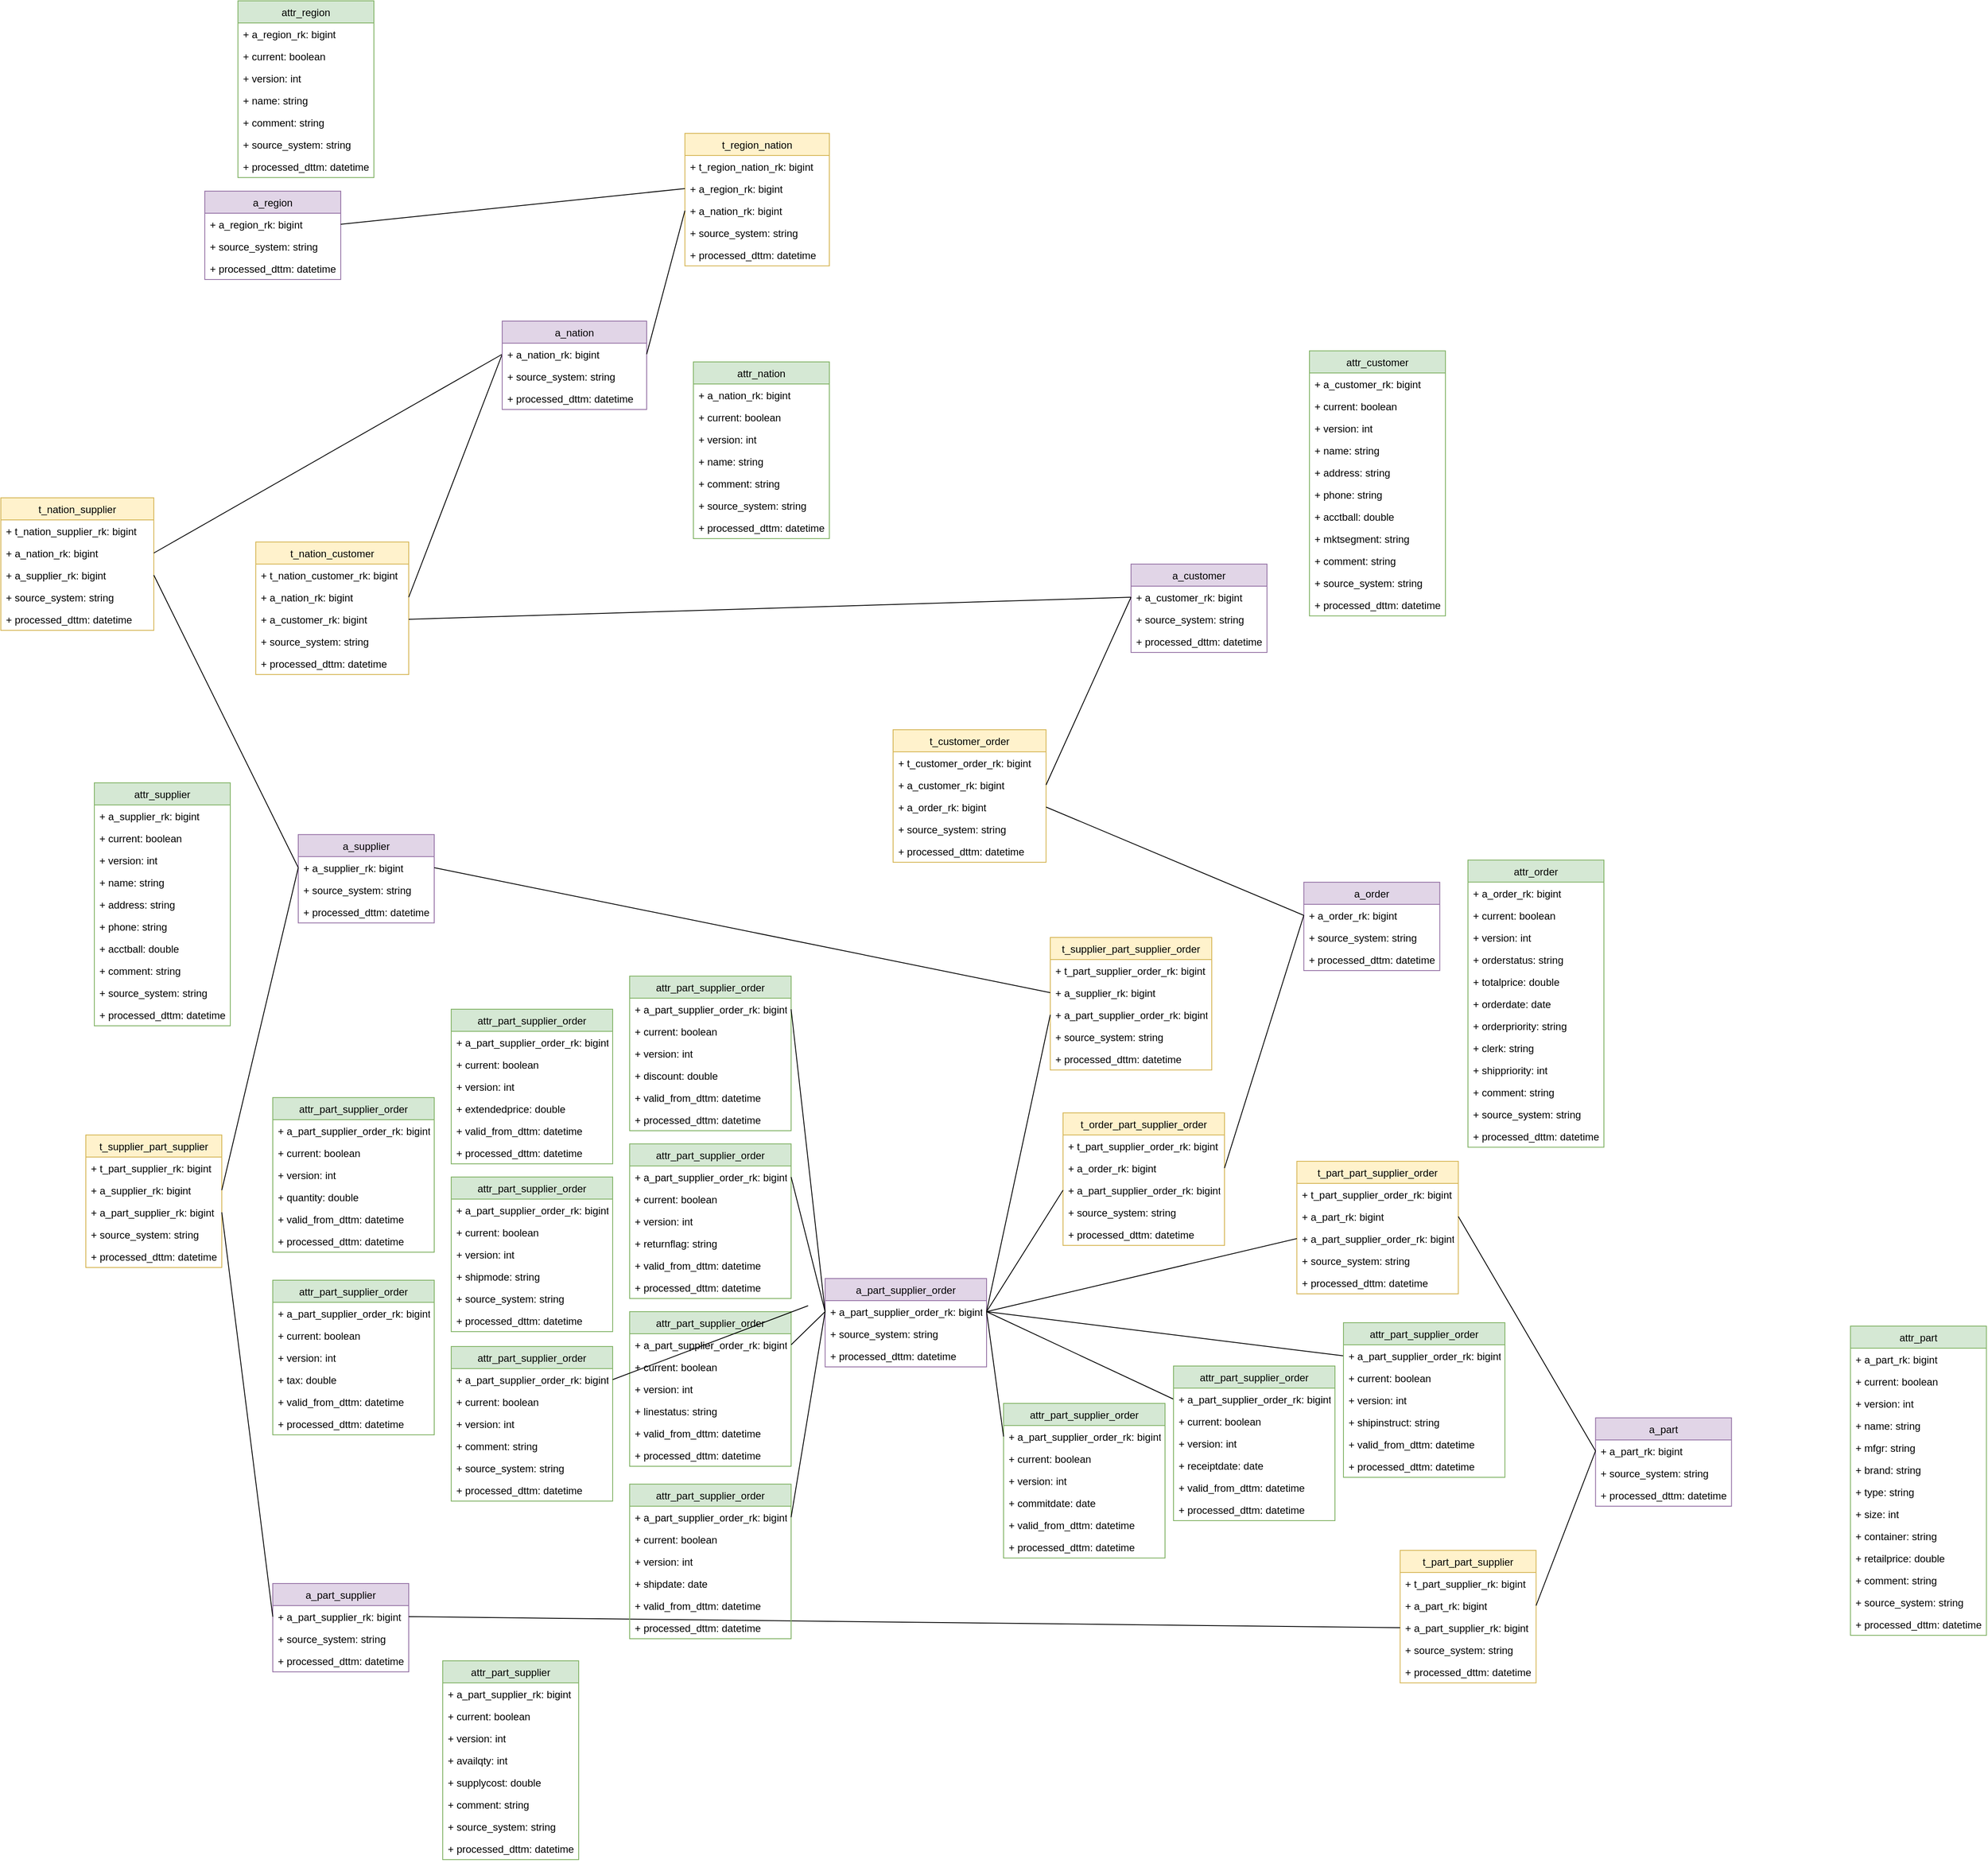 <mxfile type="github" version="10.6.0"><diagram id="_qY1ei8JdUyf9OE5wxf8" name="Page-1"><mxGraphModel grid="1" dx="1455" dy="1552" gridSize="10" guides="1" tooltips="1" connect="1" arrows="1" fold="1" page="1" pageScale="1" pageWidth="827" pageHeight="1169" math="0" shadow="0"><root><mxCell id="0" /><mxCell id="1" parent="0" /><mxCell id="6A8MU2_mI_xbbFXUrBVi-201" parent="1" style="edgeStyle=none;rounded=0;orthogonalLoop=1;jettySize=auto;html=1;exitX=0;exitY=0.5;exitDx=0;exitDy=0;endArrow=none;endFill=0;entryX=1;entryY=0.5;entryDx=0;entryDy=0;" source="6A8MU2_mI_xbbFXUrBVi-179" edge="1" target="Bg2wuQNSzelfMLMVKnHP-10"><mxGeometry as="geometry" relative="1"><mxPoint as="targetPoint" x="970" y="920" /></mxGeometry></mxCell><mxCell id="6A8MU2_mI_xbbFXUrBVi-202" parent="1" style="edgeStyle=none;rounded=0;orthogonalLoop=1;jettySize=auto;html=1;exitX=0;exitY=0.5;exitDx=0;exitDy=0;entryX=1;entryY=0.5;entryDx=0;entryDy=0;endArrow=none;endFill=0;" source="6A8MU2_mI_xbbFXUrBVi-172" edge="1" target="Bg2wuQNSzelfMLMVKnHP-10"><mxGeometry as="geometry" relative="1" /></mxCell><mxCell id="PeOxEtbepoJ3gcW9vElt-1" value="a_region" parent="1" vertex="1" style="swimlane;fontStyle=0;childLayout=stackLayout;horizontal=1;startSize=26;fillColor=#e1d5e7;horizontalStack=0;resizeParent=1;resizeParentMax=0;resizeLast=0;collapsible=1;marginBottom=0;align=center;verticalAlign=middle;strokeColor=#9673a6;"><mxGeometry as="geometry" height="104" width="160" x="-40" y="-362" /></mxCell><mxCell id="PeOxEtbepoJ3gcW9vElt-2" value="+ a_region_rk: bigint" parent="PeOxEtbepoJ3gcW9vElt-1" vertex="1" style="text;strokeColor=none;fillColor=none;align=left;verticalAlign=top;spacingLeft=4;spacingRight=4;overflow=hidden;rotatable=0;points=[[0,0.5],[1,0.5]];portConstraint=eastwest;"><mxGeometry as="geometry" height="26" width="160" y="26" /></mxCell><mxCell id="PeOxEtbepoJ3gcW9vElt-4" value="+ source_system: string" parent="PeOxEtbepoJ3gcW9vElt-1" vertex="1" style="text;strokeColor=none;fillColor=none;align=left;verticalAlign=top;spacingLeft=4;spacingRight=4;overflow=hidden;rotatable=0;points=[[0,0.5],[1,0.5]];portConstraint=eastwest;"><mxGeometry as="geometry" height="26" width="160" y="52" /></mxCell><mxCell id="PeOxEtbepoJ3gcW9vElt-6" value="+ processed_dttm: datetime" parent="PeOxEtbepoJ3gcW9vElt-1" vertex="1" style="text;strokeColor=none;fillColor=none;align=left;verticalAlign=top;spacingLeft=4;spacingRight=4;overflow=hidden;rotatable=0;points=[[0,0.5],[1,0.5]];portConstraint=eastwest;"><mxGeometry as="geometry" height="26" width="160" y="78" /></mxCell><mxCell id="CYE8rJO1YiuRL8Yv6CTQ-1" value="attr_region" parent="1" vertex="1" style="swimlane;fontStyle=0;childLayout=stackLayout;horizontal=1;startSize=26;fillColor=#d5e8d4;horizontalStack=0;resizeParent=1;resizeParentMax=0;resizeLast=0;collapsible=1;marginBottom=0;strokeColor=#82b366;"><mxGeometry as="geometry" height="208" width="160" x="-1" y="-586" /></mxCell><mxCell id="CYE8rJO1YiuRL8Yv6CTQ-2" value="+ a_region_rk: bigint" parent="CYE8rJO1YiuRL8Yv6CTQ-1" vertex="1" style="text;strokeColor=none;fillColor=none;align=left;verticalAlign=top;spacingLeft=4;spacingRight=4;overflow=hidden;rotatable=0;points=[[0,0.5],[1,0.5]];portConstraint=eastwest;"><mxGeometry as="geometry" height="26" width="160" y="26" /></mxCell><mxCell id="u9OIYbwTVi4AT_YsvIHC-2" value="+ current: boolean" parent="CYE8rJO1YiuRL8Yv6CTQ-1" vertex="1" style="text;strokeColor=none;fillColor=none;align=left;verticalAlign=top;spacingLeft=4;spacingRight=4;overflow=hidden;rotatable=0;points=[[0,0.5],[1,0.5]];portConstraint=eastwest;"><mxGeometry as="geometry" height="26" width="160" y="52" /></mxCell><mxCell id="u9OIYbwTVi4AT_YsvIHC-1" value="+ version: int" parent="CYE8rJO1YiuRL8Yv6CTQ-1" vertex="1" style="text;strokeColor=none;fillColor=none;align=left;verticalAlign=top;spacingLeft=4;spacingRight=4;overflow=hidden;rotatable=0;points=[[0,0.5],[1,0.5]];portConstraint=eastwest;"><mxGeometry as="geometry" height="26" width="160" y="78" /></mxCell><mxCell id="CYE8rJO1YiuRL8Yv6CTQ-3" value="+ name: string" parent="CYE8rJO1YiuRL8Yv6CTQ-1" vertex="1" style="text;strokeColor=none;fillColor=none;align=left;verticalAlign=top;spacingLeft=4;spacingRight=4;overflow=hidden;rotatable=0;points=[[0,0.5],[1,0.5]];portConstraint=eastwest;"><mxGeometry as="geometry" height="26" width="160" y="104" /></mxCell><mxCell id="CYE8rJO1YiuRL8Yv6CTQ-4" value="+ comment: string" parent="CYE8rJO1YiuRL8Yv6CTQ-1" vertex="1" style="text;strokeColor=none;fillColor=none;align=left;verticalAlign=top;spacingLeft=4;spacingRight=4;overflow=hidden;rotatable=0;points=[[0,0.5],[1,0.5]];portConstraint=eastwest;"><mxGeometry as="geometry" height="26" width="160" y="130" /></mxCell><mxCell id="Bg2wuQNSzelfMLMVKnHP-16" value="+ source_system: string" parent="CYE8rJO1YiuRL8Yv6CTQ-1" vertex="1" style="text;strokeColor=none;fillColor=none;align=left;verticalAlign=top;spacingLeft=4;spacingRight=4;overflow=hidden;rotatable=0;points=[[0,0.5],[1,0.5]];portConstraint=eastwest;"><mxGeometry as="geometry" height="26" width="160" y="156" /></mxCell><mxCell id="Bg2wuQNSzelfMLMVKnHP-17" value="+ processed_dttm: datetime" parent="CYE8rJO1YiuRL8Yv6CTQ-1" vertex="1" style="text;strokeColor=none;fillColor=none;align=left;verticalAlign=top;spacingLeft=4;spacingRight=4;overflow=hidden;rotatable=0;points=[[0,0.5],[1,0.5]];portConstraint=eastwest;"><mxGeometry as="geometry" height="26" width="160" y="182" /></mxCell><mxCell id="Bg2wuQNSzelfMLMVKnHP-1" value="a_part_supplier" parent="1" vertex="1" style="swimlane;fontStyle=0;childLayout=stackLayout;horizontal=1;startSize=26;fillColor=#e1d5e7;horizontalStack=0;resizeParent=1;resizeParentMax=0;resizeLast=0;collapsible=1;marginBottom=0;verticalAlign=middle;strokeColor=#9673a6;"><mxGeometry as="geometry" height="104" width="160" x="40" y="1277" /></mxCell><mxCell id="Bg2wuQNSzelfMLMVKnHP-2" value="+ a_part_supplier_rk: bigint" parent="Bg2wuQNSzelfMLMVKnHP-1" vertex="1" style="text;strokeColor=none;fillColor=none;align=left;verticalAlign=top;spacingLeft=4;spacingRight=4;overflow=hidden;rotatable=0;points=[[0,0.5],[1,0.5]];portConstraint=eastwest;"><mxGeometry as="geometry" height="26" width="160" y="26" /></mxCell><mxCell id="Bg2wuQNSzelfMLMVKnHP-7" value="+ source_system: string" parent="Bg2wuQNSzelfMLMVKnHP-1" vertex="1" style="text;strokeColor=none;fillColor=none;align=left;verticalAlign=top;spacingLeft=4;spacingRight=4;overflow=hidden;rotatable=0;points=[[0,0.5],[1,0.5]];portConstraint=eastwest;"><mxGeometry as="geometry" height="26" width="160" y="52" /></mxCell><mxCell id="Bg2wuQNSzelfMLMVKnHP-8" value="+ processed_dttm: datetime" parent="Bg2wuQNSzelfMLMVKnHP-1" vertex="1" style="text;strokeColor=none;fillColor=none;align=left;verticalAlign=top;spacingLeft=4;spacingRight=4;overflow=hidden;rotatable=0;points=[[0,0.5],[1,0.5]];portConstraint=eastwest;"><mxGeometry as="geometry" height="26" width="160" y="78" /></mxCell><mxCell id="Bg2wuQNSzelfMLMVKnHP-9" value="a_part_supplier_order" parent="1" vertex="1" style="swimlane;fontStyle=0;childLayout=stackLayout;horizontal=1;startSize=26;fillColor=#e1d5e7;horizontalStack=0;resizeParent=1;resizeParentMax=0;resizeLast=0;collapsible=1;marginBottom=0;strokeColor=#9673a6;"><mxGeometry as="geometry" height="104" width="190" x="690" y="918" /></mxCell><mxCell id="Bg2wuQNSzelfMLMVKnHP-10" value="+ a_part_supplier_order_rk: bigint" parent="Bg2wuQNSzelfMLMVKnHP-9" vertex="1" style="text;strokeColor=none;fillColor=none;align=left;verticalAlign=top;spacingLeft=4;spacingRight=4;overflow=hidden;rotatable=0;points=[[0,0.5],[1,0.5]];portConstraint=eastwest;"><mxGeometry as="geometry" height="26" width="190" y="26" /></mxCell><mxCell id="Bg2wuQNSzelfMLMVKnHP-14" value="+ source_system: string" parent="Bg2wuQNSzelfMLMVKnHP-9" vertex="1" style="text;strokeColor=none;fillColor=none;align=left;verticalAlign=top;spacingLeft=4;spacingRight=4;overflow=hidden;rotatable=0;points=[[0,0.5],[1,0.5]];portConstraint=eastwest;"><mxGeometry as="geometry" height="26" width="190" y="52" /></mxCell><mxCell id="Bg2wuQNSzelfMLMVKnHP-15" value="+ processed_dttm: datetime" parent="Bg2wuQNSzelfMLMVKnHP-9" vertex="1" style="text;strokeColor=none;fillColor=none;align=left;verticalAlign=top;spacingLeft=4;spacingRight=4;overflow=hidden;rotatable=0;points=[[0,0.5],[1,0.5]];portConstraint=eastwest;"><mxGeometry as="geometry" height="26" width="190" y="78" /></mxCell><mxCell id="Bg2wuQNSzelfMLMVKnHP-19" value="t_region_nation" parent="1" vertex="1" style="swimlane;fontStyle=0;childLayout=stackLayout;horizontal=1;startSize=26;fillColor=#fff2cc;horizontalStack=0;resizeParent=1;resizeParentMax=0;resizeLast=0;collapsible=1;marginBottom=0;verticalAlign=middle;strokeColor=#d6b656;"><mxGeometry as="geometry" height="156" width="170" x="525" y="-430" /></mxCell><mxCell id="Bg2wuQNSzelfMLMVKnHP-20" value="+ t_region_nation_rk: bigint" parent="Bg2wuQNSzelfMLMVKnHP-19" vertex="1" style="text;strokeColor=none;fillColor=none;align=left;verticalAlign=top;spacingLeft=4;spacingRight=4;overflow=hidden;rotatable=0;points=[[0,0.5],[1,0.5]];portConstraint=eastwest;"><mxGeometry as="geometry" height="26" width="170" y="26" /></mxCell><mxCell id="Bg2wuQNSzelfMLMVKnHP-21" value="+ a_region_rk: bigint" parent="Bg2wuQNSzelfMLMVKnHP-19" vertex="1" style="text;strokeColor=none;fillColor=none;align=left;verticalAlign=top;spacingLeft=4;spacingRight=4;overflow=hidden;rotatable=0;points=[[0,0.5],[1,0.5]];portConstraint=eastwest;"><mxGeometry as="geometry" height="26" width="170" y="52" /></mxCell><mxCell id="Bg2wuQNSzelfMLMVKnHP-22" value="+ a_nation_rk: bigint" parent="Bg2wuQNSzelfMLMVKnHP-19" vertex="1" style="text;strokeColor=none;fillColor=none;align=left;verticalAlign=top;spacingLeft=4;spacingRight=4;overflow=hidden;rotatable=0;points=[[0,0.5],[1,0.5]];portConstraint=eastwest;"><mxGeometry as="geometry" height="26" width="170" y="78" /></mxCell><mxCell id="Bg2wuQNSzelfMLMVKnHP-23" value="+ source_system: string" parent="Bg2wuQNSzelfMLMVKnHP-19" vertex="1" style="text;strokeColor=none;fillColor=none;align=left;verticalAlign=top;spacingLeft=4;spacingRight=4;overflow=hidden;rotatable=0;points=[[0,0.5],[1,0.5]];portConstraint=eastwest;"><mxGeometry as="geometry" height="26" width="170" y="104" /></mxCell><mxCell id="Bg2wuQNSzelfMLMVKnHP-24" value="+ processed_dttm: datetime" parent="Bg2wuQNSzelfMLMVKnHP-19" vertex="1" style="text;strokeColor=none;fillColor=none;align=left;verticalAlign=top;spacingLeft=4;spacingRight=4;overflow=hidden;rotatable=0;points=[[0,0.5],[1,0.5]];portConstraint=eastwest;"><mxGeometry as="geometry" height="26" width="170" y="130" /></mxCell><mxCell id="Bg2wuQNSzelfMLMVKnHP-30" value="a_supplier" parent="1" vertex="1" style="swimlane;fontStyle=0;childLayout=stackLayout;horizontal=1;startSize=26;fillColor=#e1d5e7;horizontalStack=0;resizeParent=1;resizeParentMax=0;resizeLast=0;collapsible=1;marginBottom=0;align=center;verticalAlign=middle;strokeColor=#9673a6;"><mxGeometry as="geometry" height="104" width="160" x="70" y="395.324" /></mxCell><mxCell id="Bg2wuQNSzelfMLMVKnHP-32" value="+ a_supplier_rk: bigint" parent="Bg2wuQNSzelfMLMVKnHP-30" vertex="1" style="text;strokeColor=none;fillColor=none;align=left;verticalAlign=top;spacingLeft=4;spacingRight=4;overflow=hidden;rotatable=0;points=[[0,0.5],[1,0.5]];portConstraint=eastwest;"><mxGeometry as="geometry" height="26" width="160" y="26" /></mxCell><mxCell id="Bg2wuQNSzelfMLMVKnHP-33" value="+ source_system: string" parent="Bg2wuQNSzelfMLMVKnHP-30" vertex="1" style="text;strokeColor=none;fillColor=none;align=left;verticalAlign=top;spacingLeft=4;spacingRight=4;overflow=hidden;rotatable=0;points=[[0,0.5],[1,0.5]];portConstraint=eastwest;"><mxGeometry as="geometry" height="26" width="160" y="52" /></mxCell><mxCell id="Bg2wuQNSzelfMLMVKnHP-34" value="+ processed_dttm: datetime" parent="Bg2wuQNSzelfMLMVKnHP-30" vertex="1" style="text;strokeColor=none;fillColor=none;align=left;verticalAlign=top;spacingLeft=4;spacingRight=4;overflow=hidden;rotatable=0;points=[[0,0.5],[1,0.5]];portConstraint=eastwest;"><mxGeometry as="geometry" height="26" width="160" y="78" /></mxCell><mxCell id="Bg2wuQNSzelfMLMVKnHP-35" value="a_customer" parent="1" vertex="1" style="swimlane;fontStyle=0;childLayout=stackLayout;horizontal=1;startSize=26;fillColor=#e1d5e7;horizontalStack=0;resizeParent=1;resizeParentMax=0;resizeLast=0;collapsible=1;marginBottom=0;align=center;verticalAlign=middle;strokeColor=#9673a6;"><mxGeometry as="geometry" height="104" width="160" x="1050" y="77" /></mxCell><mxCell id="Bg2wuQNSzelfMLMVKnHP-36" value="+ a_customer_rk: bigint" parent="Bg2wuQNSzelfMLMVKnHP-35" vertex="1" style="text;strokeColor=none;fillColor=none;align=left;verticalAlign=top;spacingLeft=4;spacingRight=4;overflow=hidden;rotatable=0;points=[[0,0.5],[1,0.5]];portConstraint=eastwest;"><mxGeometry as="geometry" height="26" width="160" y="26" /></mxCell><mxCell id="Bg2wuQNSzelfMLMVKnHP-38" value="+ source_system: string" parent="Bg2wuQNSzelfMLMVKnHP-35" vertex="1" style="text;strokeColor=none;fillColor=none;align=left;verticalAlign=top;spacingLeft=4;spacingRight=4;overflow=hidden;rotatable=0;points=[[0,0.5],[1,0.5]];portConstraint=eastwest;"><mxGeometry as="geometry" height="26" width="160" y="52" /></mxCell><mxCell id="Bg2wuQNSzelfMLMVKnHP-39" value="+ processed_dttm: datetime" parent="Bg2wuQNSzelfMLMVKnHP-35" vertex="1" style="text;strokeColor=none;fillColor=none;align=left;verticalAlign=top;spacingLeft=4;spacingRight=4;overflow=hidden;rotatable=0;points=[[0,0.5],[1,0.5]];portConstraint=eastwest;"><mxGeometry as="geometry" height="26" width="160" y="78" /></mxCell><mxCell id="Bg2wuQNSzelfMLMVKnHP-40" value="a_order" parent="1" vertex="1" style="swimlane;fontStyle=0;childLayout=stackLayout;horizontal=1;startSize=26;fillColor=#e1d5e7;horizontalStack=0;resizeParent=1;resizeParentMax=0;resizeLast=0;collapsible=1;marginBottom=0;align=center;verticalAlign=middle;strokeColor=#9673a6;"><mxGeometry as="geometry" height="104" width="160" x="1253.333" y="451.5" /></mxCell><mxCell id="Bg2wuQNSzelfMLMVKnHP-41" value="+ a_order_rk: bigint" parent="Bg2wuQNSzelfMLMVKnHP-40" vertex="1" style="text;strokeColor=none;fillColor=none;align=left;verticalAlign=top;spacingLeft=4;spacingRight=4;overflow=hidden;rotatable=0;points=[[0,0.5],[1,0.5]];portConstraint=eastwest;"><mxGeometry as="geometry" height="26" width="160" y="26" /></mxCell><mxCell id="Bg2wuQNSzelfMLMVKnHP-43" value="+ source_system: string" parent="Bg2wuQNSzelfMLMVKnHP-40" vertex="1" style="text;strokeColor=none;fillColor=none;align=left;verticalAlign=top;spacingLeft=4;spacingRight=4;overflow=hidden;rotatable=0;points=[[0,0.5],[1,0.5]];portConstraint=eastwest;"><mxGeometry as="geometry" height="26" width="160" y="52" /></mxCell><mxCell id="Bg2wuQNSzelfMLMVKnHP-44" value="+ processed_dttm: datetime" parent="Bg2wuQNSzelfMLMVKnHP-40" vertex="1" style="text;strokeColor=none;fillColor=none;align=left;verticalAlign=top;spacingLeft=4;spacingRight=4;overflow=hidden;rotatable=0;points=[[0,0.5],[1,0.5]];portConstraint=eastwest;"><mxGeometry as="geometry" height="26" width="160" y="78" /></mxCell><mxCell id="Bg2wuQNSzelfMLMVKnHP-45" value="a_part" parent="1" vertex="1" style="swimlane;fontStyle=0;childLayout=stackLayout;horizontal=1;startSize=26;fillColor=#e1d5e7;horizontalStack=0;resizeParent=1;resizeParentMax=0;resizeLast=0;collapsible=1;marginBottom=0;align=center;verticalAlign=middle;strokeColor=#9673a6;"><mxGeometry as="geometry" height="104" width="160" x="1596.667" y="1082" /></mxCell><mxCell id="Bg2wuQNSzelfMLMVKnHP-46" value="+ a_part_rk: bigint" parent="Bg2wuQNSzelfMLMVKnHP-45" vertex="1" style="text;strokeColor=none;fillColor=none;align=left;verticalAlign=top;spacingLeft=4;spacingRight=4;overflow=hidden;rotatable=0;points=[[0,0.5],[1,0.5]];portConstraint=eastwest;"><mxGeometry as="geometry" height="26" width="160" y="26" /></mxCell><mxCell id="Bg2wuQNSzelfMLMVKnHP-48" value="+ source_system: string" parent="Bg2wuQNSzelfMLMVKnHP-45" vertex="1" style="text;strokeColor=none;fillColor=none;align=left;verticalAlign=top;spacingLeft=4;spacingRight=4;overflow=hidden;rotatable=0;points=[[0,0.5],[1,0.5]];portConstraint=eastwest;"><mxGeometry as="geometry" height="26" width="160" y="52" /></mxCell><mxCell id="Bg2wuQNSzelfMLMVKnHP-49" value="+ processed_dttm: datetime" parent="Bg2wuQNSzelfMLMVKnHP-45" vertex="1" style="text;strokeColor=none;fillColor=none;align=left;verticalAlign=top;spacingLeft=4;spacingRight=4;overflow=hidden;rotatable=0;points=[[0,0.5],[1,0.5]];portConstraint=eastwest;"><mxGeometry as="geometry" height="26" width="160" y="78" /></mxCell><mxCell id="Bg2wuQNSzelfMLMVKnHP-50" parent="1" style="rounded=0;orthogonalLoop=1;jettySize=auto;html=1;exitX=1;exitY=0.5;exitDx=0;exitDy=0;entryX=0;entryY=0.5;entryDx=0;entryDy=0;endArrow=none;endFill=0;" source="PeOxEtbepoJ3gcW9vElt-2" edge="1" target="Bg2wuQNSzelfMLMVKnHP-21"><mxGeometry as="geometry" relative="1" /></mxCell><mxCell id="Bg2wuQNSzelfMLMVKnHP-54" value="t_nation_customer" parent="1" vertex="1" style="swimlane;fontStyle=0;childLayout=stackLayout;horizontal=1;startSize=26;fillColor=#fff2cc;horizontalStack=0;resizeParent=1;resizeParentMax=0;resizeLast=0;collapsible=1;marginBottom=0;verticalAlign=middle;strokeColor=#d6b656;"><mxGeometry as="geometry" height="156" width="180" x="20" y="51" /></mxCell><mxCell id="Bg2wuQNSzelfMLMVKnHP-55" value="+ t_nation_customer_rk: bigint" parent="Bg2wuQNSzelfMLMVKnHP-54" vertex="1" style="text;strokeColor=none;fillColor=none;align=left;verticalAlign=top;spacingLeft=4;spacingRight=4;overflow=hidden;rotatable=0;points=[[0,0.5],[1,0.5]];portConstraint=eastwest;"><mxGeometry as="geometry" height="26" width="180" y="26" /></mxCell><mxCell id="Bg2wuQNSzelfMLMVKnHP-56" value="+ a_nation_rk: bigint" parent="Bg2wuQNSzelfMLMVKnHP-54" vertex="1" style="text;strokeColor=none;fillColor=none;align=left;verticalAlign=top;spacingLeft=4;spacingRight=4;overflow=hidden;rotatable=0;points=[[0,0.5],[1,0.5]];portConstraint=eastwest;"><mxGeometry as="geometry" height="26" width="180" y="52" /></mxCell><mxCell id="Bg2wuQNSzelfMLMVKnHP-57" value="+ a_customer_rk: bigint" parent="Bg2wuQNSzelfMLMVKnHP-54" vertex="1" style="text;strokeColor=none;fillColor=none;align=left;verticalAlign=top;spacingLeft=4;spacingRight=4;overflow=hidden;rotatable=0;points=[[0,0.5],[1,0.5]];portConstraint=eastwest;"><mxGeometry as="geometry" height="26" width="180" y="78" /></mxCell><mxCell id="Bg2wuQNSzelfMLMVKnHP-58" value="+ source_system: string" parent="Bg2wuQNSzelfMLMVKnHP-54" vertex="1" style="text;strokeColor=none;fillColor=none;align=left;verticalAlign=top;spacingLeft=4;spacingRight=4;overflow=hidden;rotatable=0;points=[[0,0.5],[1,0.5]];portConstraint=eastwest;"><mxGeometry as="geometry" height="26" width="180" y="104" /></mxCell><mxCell id="Bg2wuQNSzelfMLMVKnHP-59" value="+ processed_dttm: datetime" parent="Bg2wuQNSzelfMLMVKnHP-54" vertex="1" style="text;strokeColor=none;fillColor=none;align=left;verticalAlign=top;spacingLeft=4;spacingRight=4;overflow=hidden;rotatable=0;points=[[0,0.5],[1,0.5]];portConstraint=eastwest;"><mxGeometry as="geometry" height="26" width="180" y="130" /></mxCell><mxCell id="Bg2wuQNSzelfMLMVKnHP-60" value="t_nation_supplier" parent="1" vertex="1" style="swimlane;fontStyle=0;childLayout=stackLayout;horizontal=1;startSize=26;fillColor=#fff2cc;horizontalStack=0;resizeParent=1;resizeParentMax=0;resizeLast=0;collapsible=1;marginBottom=0;verticalAlign=middle;strokeColor=#d6b656;"><mxGeometry as="geometry" height="156" width="180" x="-280" y="-1" /></mxCell><mxCell id="Bg2wuQNSzelfMLMVKnHP-61" value="+ t_nation_supplier_rk: bigint" parent="Bg2wuQNSzelfMLMVKnHP-60" vertex="1" style="text;strokeColor=none;fillColor=none;align=left;verticalAlign=top;spacingLeft=4;spacingRight=4;overflow=hidden;rotatable=0;points=[[0,0.5],[1,0.5]];portConstraint=eastwest;"><mxGeometry as="geometry" height="26" width="180" y="26" /></mxCell><mxCell id="Bg2wuQNSzelfMLMVKnHP-62" value="+ a_nation_rk: bigint" parent="Bg2wuQNSzelfMLMVKnHP-60" vertex="1" style="text;strokeColor=none;fillColor=none;align=left;verticalAlign=top;spacingLeft=4;spacingRight=4;overflow=hidden;rotatable=0;points=[[0,0.5],[1,0.5]];portConstraint=eastwest;"><mxGeometry as="geometry" height="26" width="180" y="52" /></mxCell><mxCell id="Bg2wuQNSzelfMLMVKnHP-63" value="+ a_supplier_rk: bigint" parent="Bg2wuQNSzelfMLMVKnHP-60" vertex="1" style="text;strokeColor=none;fillColor=none;align=left;verticalAlign=top;spacingLeft=4;spacingRight=4;overflow=hidden;rotatable=0;points=[[0,0.5],[1,0.5]];portConstraint=eastwest;"><mxGeometry as="geometry" height="26" width="180" y="78" /></mxCell><mxCell id="Bg2wuQNSzelfMLMVKnHP-64" value="+ source_system: string" parent="Bg2wuQNSzelfMLMVKnHP-60" vertex="1" style="text;strokeColor=none;fillColor=none;align=left;verticalAlign=top;spacingLeft=4;spacingRight=4;overflow=hidden;rotatable=0;points=[[0,0.5],[1,0.5]];portConstraint=eastwest;"><mxGeometry as="geometry" height="26" width="180" y="104" /></mxCell><mxCell id="Bg2wuQNSzelfMLMVKnHP-65" value="+ processed_dttm: datetime" parent="Bg2wuQNSzelfMLMVKnHP-60" vertex="1" style="text;strokeColor=none;fillColor=none;align=left;verticalAlign=top;spacingLeft=4;spacingRight=4;overflow=hidden;rotatable=0;points=[[0,0.5],[1,0.5]];portConstraint=eastwest;"><mxGeometry as="geometry" height="26" width="180" y="130" /></mxCell><mxCell id="Bg2wuQNSzelfMLMVKnHP-66" value="t_customer_order" parent="1" vertex="1" style="swimlane;fontStyle=0;childLayout=stackLayout;horizontal=1;startSize=26;fillColor=#fff2cc;horizontalStack=0;resizeParent=1;resizeParentMax=0;resizeLast=0;collapsible=1;marginBottom=0;verticalAlign=middle;strokeColor=#d6b656;"><mxGeometry as="geometry" height="156" width="180" x="770" y="272" /></mxCell><mxCell id="Bg2wuQNSzelfMLMVKnHP-67" value="+ t_customer_order_rk: bigint" parent="Bg2wuQNSzelfMLMVKnHP-66" vertex="1" style="text;strokeColor=none;fillColor=none;align=left;verticalAlign=top;spacingLeft=4;spacingRight=4;overflow=hidden;rotatable=0;points=[[0,0.5],[1,0.5]];portConstraint=eastwest;"><mxGeometry as="geometry" height="26" width="180" y="26" /></mxCell><mxCell id="Bg2wuQNSzelfMLMVKnHP-68" value="+ a_customer_rk: bigint" parent="Bg2wuQNSzelfMLMVKnHP-66" vertex="1" style="text;strokeColor=none;fillColor=none;align=left;verticalAlign=top;spacingLeft=4;spacingRight=4;overflow=hidden;rotatable=0;points=[[0,0.5],[1,0.5]];portConstraint=eastwest;"><mxGeometry as="geometry" height="26" width="180" y="52" /></mxCell><mxCell id="Bg2wuQNSzelfMLMVKnHP-69" value="+ a_order_rk: bigint" parent="Bg2wuQNSzelfMLMVKnHP-66" vertex="1" style="text;strokeColor=none;fillColor=none;align=left;verticalAlign=top;spacingLeft=4;spacingRight=4;overflow=hidden;rotatable=0;points=[[0,0.5],[1,0.5]];portConstraint=eastwest;"><mxGeometry as="geometry" height="26" width="180" y="78" /></mxCell><mxCell id="Bg2wuQNSzelfMLMVKnHP-70" value="+ source_system: string" parent="Bg2wuQNSzelfMLMVKnHP-66" vertex="1" style="text;strokeColor=none;fillColor=none;align=left;verticalAlign=top;spacingLeft=4;spacingRight=4;overflow=hidden;rotatable=0;points=[[0,0.5],[1,0.5]];portConstraint=eastwest;"><mxGeometry as="geometry" height="26" width="180" y="104" /></mxCell><mxCell id="Bg2wuQNSzelfMLMVKnHP-71" value="+ processed_dttm: datetime" parent="Bg2wuQNSzelfMLMVKnHP-66" vertex="1" style="text;strokeColor=none;fillColor=none;align=left;verticalAlign=top;spacingLeft=4;spacingRight=4;overflow=hidden;rotatable=0;points=[[0,0.5],[1,0.5]];portConstraint=eastwest;"><mxGeometry as="geometry" height="26" width="180" y="130" /></mxCell><mxCell id="sRHUYHX4UhizNdDLs73z-13" value="attr_nation" parent="1" vertex="1" style="swimlane;fontStyle=0;childLayout=stackLayout;horizontal=1;startSize=26;fillColor=#d5e8d4;horizontalStack=0;resizeParent=1;resizeParentMax=0;resizeLast=0;collapsible=1;marginBottom=0;strokeColor=#82b366;"><mxGeometry as="geometry" height="208" width="160" x="535" y="-161" /></mxCell><mxCell id="sRHUYHX4UhizNdDLs73z-14" value="+ a_nation_rk: bigint" parent="sRHUYHX4UhizNdDLs73z-13" vertex="1" style="text;strokeColor=none;fillColor=none;align=left;verticalAlign=top;spacingLeft=4;spacingRight=4;overflow=hidden;rotatable=0;points=[[0,0.5],[1,0.5]];portConstraint=eastwest;"><mxGeometry as="geometry" height="26" width="160" y="26" /></mxCell><mxCell id="u9OIYbwTVi4AT_YsvIHC-7" value="+ current: boolean" parent="sRHUYHX4UhizNdDLs73z-13" vertex="1" style="text;strokeColor=none;fillColor=none;align=left;verticalAlign=top;spacingLeft=4;spacingRight=4;overflow=hidden;rotatable=0;points=[[0,0.5],[1,0.5]];portConstraint=eastwest;"><mxGeometry as="geometry" height="26" width="160" y="52" /></mxCell><mxCell id="u9OIYbwTVi4AT_YsvIHC-8" value="+ version: int" parent="sRHUYHX4UhizNdDLs73z-13" vertex="1" style="text;strokeColor=none;fillColor=none;align=left;verticalAlign=top;spacingLeft=4;spacingRight=4;overflow=hidden;rotatable=0;points=[[0,0.5],[1,0.5]];portConstraint=eastwest;"><mxGeometry as="geometry" height="26" width="160" y="78" /></mxCell><mxCell id="sRHUYHX4UhizNdDLs73z-15" value="+ name: string" parent="sRHUYHX4UhizNdDLs73z-13" vertex="1" style="text;strokeColor=none;fillColor=none;align=left;verticalAlign=top;spacingLeft=4;spacingRight=4;overflow=hidden;rotatable=0;points=[[0,0.5],[1,0.5]];portConstraint=eastwest;"><mxGeometry as="geometry" height="26" width="160" y="104" /></mxCell><mxCell id="sRHUYHX4UhizNdDLs73z-16" value="+ comment: string" parent="sRHUYHX4UhizNdDLs73z-13" vertex="1" style="text;strokeColor=none;fillColor=none;align=left;verticalAlign=top;spacingLeft=4;spacingRight=4;overflow=hidden;rotatable=0;points=[[0,0.5],[1,0.5]];portConstraint=eastwest;"><mxGeometry as="geometry" height="26" width="160" y="130" /></mxCell><mxCell id="sRHUYHX4UhizNdDLs73z-17" value="+ source_system: string" parent="sRHUYHX4UhizNdDLs73z-13" vertex="1" style="text;strokeColor=none;fillColor=none;align=left;verticalAlign=top;spacingLeft=4;spacingRight=4;overflow=hidden;rotatable=0;points=[[0,0.5],[1,0.5]];portConstraint=eastwest;"><mxGeometry as="geometry" height="26" width="160" y="156" /></mxCell><mxCell id="sRHUYHX4UhizNdDLs73z-18" value="+ processed_dttm: datetime" parent="sRHUYHX4UhizNdDLs73z-13" vertex="1" style="text;strokeColor=none;fillColor=none;align=left;verticalAlign=top;spacingLeft=4;spacingRight=4;overflow=hidden;rotatable=0;points=[[0,0.5],[1,0.5]];portConstraint=eastwest;"><mxGeometry as="geometry" height="26" width="160" y="182" /></mxCell><mxCell id="sRHUYHX4UhizNdDLs73z-22" value="attr_customer" parent="1" vertex="1" style="swimlane;fontStyle=0;childLayout=stackLayout;horizontal=1;startSize=26;fillColor=#d5e8d4;horizontalStack=0;resizeParent=1;resizeParentMax=0;resizeLast=0;collapsible=1;marginBottom=0;strokeColor=#82b366;"><mxGeometry as="geometry" height="312" width="160" x="1260" y="-174" /></mxCell><mxCell id="sRHUYHX4UhizNdDLs73z-23" value="+ a_customer_rk: bigint" parent="sRHUYHX4UhizNdDLs73z-22" vertex="1" style="text;strokeColor=none;fillColor=none;align=left;verticalAlign=top;spacingLeft=4;spacingRight=4;overflow=hidden;rotatable=0;points=[[0,0.5],[1,0.5]];portConstraint=eastwest;"><mxGeometry as="geometry" height="26" width="160" y="26" /></mxCell><mxCell id="u9OIYbwTVi4AT_YsvIHC-9" value="+ current: boolean" parent="sRHUYHX4UhizNdDLs73z-22" vertex="1" style="text;strokeColor=none;fillColor=none;align=left;verticalAlign=top;spacingLeft=4;spacingRight=4;overflow=hidden;rotatable=0;points=[[0,0.5],[1,0.5]];portConstraint=eastwest;"><mxGeometry as="geometry" height="26" width="160" y="52" /></mxCell><mxCell id="u9OIYbwTVi4AT_YsvIHC-10" value="+ version: int" parent="sRHUYHX4UhizNdDLs73z-22" vertex="1" style="text;strokeColor=none;fillColor=none;align=left;verticalAlign=top;spacingLeft=4;spacingRight=4;overflow=hidden;rotatable=0;points=[[0,0.5],[1,0.5]];portConstraint=eastwest;"><mxGeometry as="geometry" height="26" width="160" y="78" /></mxCell><mxCell id="sRHUYHX4UhizNdDLs73z-24" value="+ name: string" parent="sRHUYHX4UhizNdDLs73z-22" vertex="1" style="text;strokeColor=none;fillColor=none;align=left;verticalAlign=top;spacingLeft=4;spacingRight=4;overflow=hidden;rotatable=0;points=[[0,0.5],[1,0.5]];portConstraint=eastwest;"><mxGeometry as="geometry" height="26" width="160" y="104" /></mxCell><mxCell id="sRHUYHX4UhizNdDLs73z-28" value="+ address: string" parent="sRHUYHX4UhizNdDLs73z-22" vertex="1" style="text;strokeColor=none;fillColor=none;align=left;verticalAlign=top;spacingLeft=4;spacingRight=4;overflow=hidden;rotatable=0;points=[[0,0.5],[1,0.5]];portConstraint=eastwest;"><mxGeometry as="geometry" height="26" width="160" y="130" /></mxCell><mxCell id="sRHUYHX4UhizNdDLs73z-31" value="+ phone: string" parent="sRHUYHX4UhizNdDLs73z-22" vertex="1" style="text;strokeColor=none;fillColor=none;align=left;verticalAlign=top;spacingLeft=4;spacingRight=4;overflow=hidden;rotatable=0;points=[[0,0.5],[1,0.5]];portConstraint=eastwest;"><mxGeometry as="geometry" height="26" width="160" y="156" /></mxCell><mxCell id="sRHUYHX4UhizNdDLs73z-30" value="+ acctball: double" parent="sRHUYHX4UhizNdDLs73z-22" vertex="1" style="text;strokeColor=none;fillColor=none;align=left;verticalAlign=top;spacingLeft=4;spacingRight=4;overflow=hidden;rotatable=0;points=[[0,0.5],[1,0.5]];portConstraint=eastwest;"><mxGeometry as="geometry" height="26" width="160" y="182" /></mxCell><mxCell id="sRHUYHX4UhizNdDLs73z-29" value="+ mktsegment: string" parent="sRHUYHX4UhizNdDLs73z-22" vertex="1" style="text;strokeColor=none;fillColor=none;align=left;verticalAlign=top;spacingLeft=4;spacingRight=4;overflow=hidden;rotatable=0;points=[[0,0.5],[1,0.5]];portConstraint=eastwest;"><mxGeometry as="geometry" height="26" width="160" y="208" /></mxCell><mxCell id="sRHUYHX4UhizNdDLs73z-25" value="+ comment: string" parent="sRHUYHX4UhizNdDLs73z-22" vertex="1" style="text;strokeColor=none;fillColor=none;align=left;verticalAlign=top;spacingLeft=4;spacingRight=4;overflow=hidden;rotatable=0;points=[[0,0.5],[1,0.5]];portConstraint=eastwest;"><mxGeometry as="geometry" height="26" width="160" y="234" /></mxCell><mxCell id="sRHUYHX4UhizNdDLs73z-26" value="+ source_system: string" parent="sRHUYHX4UhizNdDLs73z-22" vertex="1" style="text;strokeColor=none;fillColor=none;align=left;verticalAlign=top;spacingLeft=4;spacingRight=4;overflow=hidden;rotatable=0;points=[[0,0.5],[1,0.5]];portConstraint=eastwest;"><mxGeometry as="geometry" height="26" width="160" y="260" /></mxCell><mxCell id="sRHUYHX4UhizNdDLs73z-27" value="+ processed_dttm: datetime" parent="sRHUYHX4UhizNdDLs73z-22" vertex="1" style="text;strokeColor=none;fillColor=none;align=left;verticalAlign=top;spacingLeft=4;spacingRight=4;overflow=hidden;rotatable=0;points=[[0,0.5],[1,0.5]];portConstraint=eastwest;"><mxGeometry as="geometry" height="26" width="160" y="286" /></mxCell><mxCell id="E3H4MSvT6qm0kjLIP6FW-2" value="attr_part" parent="1" vertex="1" style="swimlane;fontStyle=0;childLayout=stackLayout;horizontal=1;startSize=26;fillColor=#d5e8d4;horizontalStack=0;resizeParent=1;resizeParentMax=0;resizeLast=0;collapsible=1;marginBottom=0;strokeColor=#82b366;"><mxGeometry as="geometry" height="364" width="160" x="1896.667" y="974" /></mxCell><mxCell id="E3H4MSvT6qm0kjLIP6FW-3" value="+ a_part_rk: bigint" parent="E3H4MSvT6qm0kjLIP6FW-2" vertex="1" style="text;strokeColor=none;fillColor=none;align=left;verticalAlign=top;spacingLeft=4;spacingRight=4;overflow=hidden;rotatable=0;points=[[0,0.5],[1,0.5]];portConstraint=eastwest;"><mxGeometry as="geometry" height="26" width="160" y="26" /></mxCell><mxCell id="u9OIYbwTVi4AT_YsvIHC-17" value="+ current: boolean" parent="E3H4MSvT6qm0kjLIP6FW-2" vertex="1" style="text;strokeColor=none;fillColor=none;align=left;verticalAlign=top;spacingLeft=4;spacingRight=4;overflow=hidden;rotatable=0;points=[[0,0.5],[1,0.5]];portConstraint=eastwest;"><mxGeometry as="geometry" height="26" width="160" y="52" /></mxCell><mxCell id="u9OIYbwTVi4AT_YsvIHC-18" value="+ version: int" parent="E3H4MSvT6qm0kjLIP6FW-2" vertex="1" style="text;strokeColor=none;fillColor=none;align=left;verticalAlign=top;spacingLeft=4;spacingRight=4;overflow=hidden;rotatable=0;points=[[0,0.5],[1,0.5]];portConstraint=eastwest;"><mxGeometry as="geometry" height="26" width="160" y="78" /></mxCell><mxCell id="E3H4MSvT6qm0kjLIP6FW-4" value="+ name: string" parent="E3H4MSvT6qm0kjLIP6FW-2" vertex="1" style="text;strokeColor=none;fillColor=none;align=left;verticalAlign=top;spacingLeft=4;spacingRight=4;overflow=hidden;rotatable=0;points=[[0,0.5],[1,0.5]];portConstraint=eastwest;"><mxGeometry as="geometry" height="26" width="160" y="104" /></mxCell><mxCell id="E3H4MSvT6qm0kjLIP6FW-5" value="+ mfgr: string" parent="E3H4MSvT6qm0kjLIP6FW-2" vertex="1" style="text;strokeColor=none;fillColor=none;align=left;verticalAlign=top;spacingLeft=4;spacingRight=4;overflow=hidden;rotatable=0;points=[[0,0.5],[1,0.5]];portConstraint=eastwest;"><mxGeometry as="geometry" height="26" width="160" y="130" /></mxCell><mxCell id="E3H4MSvT6qm0kjLIP6FW-6" value="+ brand: string" parent="E3H4MSvT6qm0kjLIP6FW-2" vertex="1" style="text;strokeColor=none;fillColor=none;align=left;verticalAlign=top;spacingLeft=4;spacingRight=4;overflow=hidden;rotatable=0;points=[[0,0.5],[1,0.5]];portConstraint=eastwest;"><mxGeometry as="geometry" height="26" width="160" y="156" /></mxCell><mxCell id="E3H4MSvT6qm0kjLIP6FW-7" value="+ type: string" parent="E3H4MSvT6qm0kjLIP6FW-2" vertex="1" style="text;strokeColor=none;fillColor=none;align=left;verticalAlign=top;spacingLeft=4;spacingRight=4;overflow=hidden;rotatable=0;points=[[0,0.5],[1,0.5]];portConstraint=eastwest;"><mxGeometry as="geometry" height="26" width="160" y="182" /></mxCell><mxCell id="E3H4MSvT6qm0kjLIP6FW-8" value="+ size: int" parent="E3H4MSvT6qm0kjLIP6FW-2" vertex="1" style="text;strokeColor=none;fillColor=none;align=left;verticalAlign=top;spacingLeft=4;spacingRight=4;overflow=hidden;rotatable=0;points=[[0,0.5],[1,0.5]];portConstraint=eastwest;"><mxGeometry as="geometry" height="26" width="160" y="208" /></mxCell><mxCell id="E3H4MSvT6qm0kjLIP6FW-14" value="+ container: string" parent="E3H4MSvT6qm0kjLIP6FW-2" vertex="1" style="text;strokeColor=none;fillColor=none;align=left;verticalAlign=top;spacingLeft=4;spacingRight=4;overflow=hidden;rotatable=0;points=[[0,0.5],[1,0.5]];portConstraint=eastwest;"><mxGeometry as="geometry" height="26" width="160" y="234" /></mxCell><mxCell id="E3H4MSvT6qm0kjLIP6FW-13" value="+ retailprice: double" parent="E3H4MSvT6qm0kjLIP6FW-2" vertex="1" style="text;strokeColor=none;fillColor=none;align=left;verticalAlign=top;spacingLeft=4;spacingRight=4;overflow=hidden;rotatable=0;points=[[0,0.5],[1,0.5]];portConstraint=eastwest;"><mxGeometry as="geometry" height="26" width="160" y="260" /></mxCell><mxCell id="E3H4MSvT6qm0kjLIP6FW-9" value="+ comment: string" parent="E3H4MSvT6qm0kjLIP6FW-2" vertex="1" style="text;strokeColor=none;fillColor=none;align=left;verticalAlign=top;spacingLeft=4;spacingRight=4;overflow=hidden;rotatable=0;points=[[0,0.5],[1,0.5]];portConstraint=eastwest;"><mxGeometry as="geometry" height="26" width="160" y="286" /></mxCell><mxCell id="E3H4MSvT6qm0kjLIP6FW-10" value="+ source_system: string" parent="E3H4MSvT6qm0kjLIP6FW-2" vertex="1" style="text;strokeColor=none;fillColor=none;align=left;verticalAlign=top;spacingLeft=4;spacingRight=4;overflow=hidden;rotatable=0;points=[[0,0.5],[1,0.5]];portConstraint=eastwest;"><mxGeometry as="geometry" height="26" width="160" y="312" /></mxCell><mxCell id="E3H4MSvT6qm0kjLIP6FW-11" value="+ processed_dttm: datetime" parent="E3H4MSvT6qm0kjLIP6FW-2" vertex="1" style="text;strokeColor=none;fillColor=none;align=left;verticalAlign=top;spacingLeft=4;spacingRight=4;overflow=hidden;rotatable=0;points=[[0,0.5],[1,0.5]];portConstraint=eastwest;"><mxGeometry as="geometry" height="26" width="160" y="338" /></mxCell><mxCell id="E3H4MSvT6qm0kjLIP6FW-15" value="attr_supplier" parent="1" vertex="1" style="swimlane;fontStyle=0;childLayout=stackLayout;horizontal=1;startSize=26;fillColor=#d5e8d4;horizontalStack=0;resizeParent=1;resizeParentMax=0;resizeLast=0;collapsible=1;marginBottom=0;strokeColor=#82b366;"><mxGeometry as="geometry" height="286" width="160" x="-170" y="334.5" /></mxCell><mxCell id="E3H4MSvT6qm0kjLIP6FW-16" value="+ a_supplier_rk: bigint" parent="E3H4MSvT6qm0kjLIP6FW-15" vertex="1" style="text;strokeColor=none;fillColor=none;align=left;verticalAlign=top;spacingLeft=4;spacingRight=4;overflow=hidden;rotatable=0;points=[[0,0.5],[1,0.5]];portConstraint=eastwest;"><mxGeometry as="geometry" height="26" width="160" y="26" /></mxCell><mxCell id="u9OIYbwTVi4AT_YsvIHC-19" value="+ current: boolean" parent="E3H4MSvT6qm0kjLIP6FW-15" vertex="1" style="text;strokeColor=none;fillColor=none;align=left;verticalAlign=top;spacingLeft=4;spacingRight=4;overflow=hidden;rotatable=0;points=[[0,0.5],[1,0.5]];portConstraint=eastwest;"><mxGeometry as="geometry" height="26" width="160" y="52" /></mxCell><mxCell id="u9OIYbwTVi4AT_YsvIHC-20" value="+ version: int" parent="E3H4MSvT6qm0kjLIP6FW-15" vertex="1" style="text;strokeColor=none;fillColor=none;align=left;verticalAlign=top;spacingLeft=4;spacingRight=4;overflow=hidden;rotatable=0;points=[[0,0.5],[1,0.5]];portConstraint=eastwest;"><mxGeometry as="geometry" height="26" width="160" y="78" /></mxCell><mxCell id="E3H4MSvT6qm0kjLIP6FW-17" value="+ name: string" parent="E3H4MSvT6qm0kjLIP6FW-15" vertex="1" style="text;strokeColor=none;fillColor=none;align=left;verticalAlign=top;spacingLeft=4;spacingRight=4;overflow=hidden;rotatable=0;points=[[0,0.5],[1,0.5]];portConstraint=eastwest;"><mxGeometry as="geometry" height="26" width="160" y="104" /></mxCell><mxCell id="E3H4MSvT6qm0kjLIP6FW-18" value="+ address: string" parent="E3H4MSvT6qm0kjLIP6FW-15" vertex="1" style="text;strokeColor=none;fillColor=none;align=left;verticalAlign=top;spacingLeft=4;spacingRight=4;overflow=hidden;rotatable=0;points=[[0,0.5],[1,0.5]];portConstraint=eastwest;"><mxGeometry as="geometry" height="26" width="160" y="130" /></mxCell><mxCell id="E3H4MSvT6qm0kjLIP6FW-19" value="+ phone: string" parent="E3H4MSvT6qm0kjLIP6FW-15" vertex="1" style="text;strokeColor=none;fillColor=none;align=left;verticalAlign=top;spacingLeft=4;spacingRight=4;overflow=hidden;rotatable=0;points=[[0,0.5],[1,0.5]];portConstraint=eastwest;"><mxGeometry as="geometry" height="26" width="160" y="156" /></mxCell><mxCell id="E3H4MSvT6qm0kjLIP6FW-20" value="+ acctball: double" parent="E3H4MSvT6qm0kjLIP6FW-15" vertex="1" style="text;strokeColor=none;fillColor=none;align=left;verticalAlign=top;spacingLeft=4;spacingRight=4;overflow=hidden;rotatable=0;points=[[0,0.5],[1,0.5]];portConstraint=eastwest;"><mxGeometry as="geometry" height="26" width="160" y="182" /></mxCell><mxCell id="E3H4MSvT6qm0kjLIP6FW-22" value="+ comment: string" parent="E3H4MSvT6qm0kjLIP6FW-15" vertex="1" style="text;strokeColor=none;fillColor=none;align=left;verticalAlign=top;spacingLeft=4;spacingRight=4;overflow=hidden;rotatable=0;points=[[0,0.5],[1,0.5]];portConstraint=eastwest;"><mxGeometry as="geometry" height="26" width="160" y="208" /></mxCell><mxCell id="E3H4MSvT6qm0kjLIP6FW-23" value="+ source_system: string" parent="E3H4MSvT6qm0kjLIP6FW-15" vertex="1" style="text;strokeColor=none;fillColor=none;align=left;verticalAlign=top;spacingLeft=4;spacingRight=4;overflow=hidden;rotatable=0;points=[[0,0.5],[1,0.5]];portConstraint=eastwest;"><mxGeometry as="geometry" height="26" width="160" y="234" /></mxCell><mxCell id="E3H4MSvT6qm0kjLIP6FW-24" value="+ processed_dttm: datetime" parent="E3H4MSvT6qm0kjLIP6FW-15" vertex="1" style="text;strokeColor=none;fillColor=none;align=left;verticalAlign=top;spacingLeft=4;spacingRight=4;overflow=hidden;rotatable=0;points=[[0,0.5],[1,0.5]];portConstraint=eastwest;"><mxGeometry as="geometry" height="26" width="160" y="260" /></mxCell><mxCell id="E3H4MSvT6qm0kjLIP6FW-25" value="attr_order" parent="1" vertex="1" style="swimlane;fontStyle=0;childLayout=stackLayout;horizontal=1;startSize=26;fillColor=#d5e8d4;horizontalStack=0;resizeParent=1;resizeParentMax=0;resizeLast=0;collapsible=1;marginBottom=0;strokeColor=#82b366;"><mxGeometry as="geometry" height="338" width="160" x="1446.5" y="425.333" /></mxCell><mxCell id="E3H4MSvT6qm0kjLIP6FW-26" value="+ a_order_rk: bigint" parent="E3H4MSvT6qm0kjLIP6FW-25" vertex="1" style="text;strokeColor=none;fillColor=none;align=left;verticalAlign=top;spacingLeft=4;spacingRight=4;overflow=hidden;rotatable=0;points=[[0,0.5],[1,0.5]];portConstraint=eastwest;"><mxGeometry as="geometry" height="26" width="160" y="26" /></mxCell><mxCell id="u9OIYbwTVi4AT_YsvIHC-21" value="+ current: boolean" parent="E3H4MSvT6qm0kjLIP6FW-25" vertex="1" style="text;strokeColor=none;fillColor=none;align=left;verticalAlign=top;spacingLeft=4;spacingRight=4;overflow=hidden;rotatable=0;points=[[0,0.5],[1,0.5]];portConstraint=eastwest;"><mxGeometry as="geometry" height="26" width="160" y="52" /></mxCell><mxCell id="u9OIYbwTVi4AT_YsvIHC-22" value="+ version: int" parent="E3H4MSvT6qm0kjLIP6FW-25" vertex="1" style="text;strokeColor=none;fillColor=none;align=left;verticalAlign=top;spacingLeft=4;spacingRight=4;overflow=hidden;rotatable=0;points=[[0,0.5],[1,0.5]];portConstraint=eastwest;"><mxGeometry as="geometry" height="26" width="160" y="78" /></mxCell><mxCell id="E3H4MSvT6qm0kjLIP6FW-27" value="+ orderstatus: string" parent="E3H4MSvT6qm0kjLIP6FW-25" vertex="1" style="text;strokeColor=none;fillColor=none;align=left;verticalAlign=top;spacingLeft=4;spacingRight=4;overflow=hidden;rotatable=0;points=[[0,0.5],[1,0.5]];portConstraint=eastwest;"><mxGeometry as="geometry" height="26" width="160" y="104" /></mxCell><mxCell id="E3H4MSvT6qm0kjLIP6FW-28" value="+ totalprice: double" parent="E3H4MSvT6qm0kjLIP6FW-25" vertex="1" style="text;strokeColor=none;fillColor=none;align=left;verticalAlign=top;spacingLeft=4;spacingRight=4;overflow=hidden;rotatable=0;points=[[0,0.5],[1,0.5]];portConstraint=eastwest;"><mxGeometry as="geometry" height="26" width="160" y="130" /></mxCell><mxCell id="E3H4MSvT6qm0kjLIP6FW-29" value="+ orderdate: date" parent="E3H4MSvT6qm0kjLIP6FW-25" vertex="1" style="text;strokeColor=none;fillColor=none;align=left;verticalAlign=top;spacingLeft=4;spacingRight=4;overflow=hidden;rotatable=0;points=[[0,0.5],[1,0.5]];portConstraint=eastwest;"><mxGeometry as="geometry" height="26" width="160" y="156" /></mxCell><mxCell id="E3H4MSvT6qm0kjLIP6FW-30" value="+ orderpriority: string" parent="E3H4MSvT6qm0kjLIP6FW-25" vertex="1" style="text;strokeColor=none;fillColor=none;align=left;verticalAlign=top;spacingLeft=4;spacingRight=4;overflow=hidden;rotatable=0;points=[[0,0.5],[1,0.5]];portConstraint=eastwest;"><mxGeometry as="geometry" height="26" width="160" y="182" /></mxCell><mxCell id="E3H4MSvT6qm0kjLIP6FW-31" value="+ clerk: string" parent="E3H4MSvT6qm0kjLIP6FW-25" vertex="1" style="text;strokeColor=none;fillColor=none;align=left;verticalAlign=top;spacingLeft=4;spacingRight=4;overflow=hidden;rotatable=0;points=[[0,0.5],[1,0.5]];portConstraint=eastwest;"><mxGeometry as="geometry" height="26" width="160" y="208" /></mxCell><mxCell id="E3H4MSvT6qm0kjLIP6FW-32" value="+ shippriority: int" parent="E3H4MSvT6qm0kjLIP6FW-25" vertex="1" style="text;strokeColor=none;fillColor=none;align=left;verticalAlign=top;spacingLeft=4;spacingRight=4;overflow=hidden;rotatable=0;points=[[0,0.5],[1,0.5]];portConstraint=eastwest;"><mxGeometry as="geometry" height="26" width="160" y="234" /></mxCell><mxCell id="E3H4MSvT6qm0kjLIP6FW-34" value="+ comment: string" parent="E3H4MSvT6qm0kjLIP6FW-25" vertex="1" style="text;strokeColor=none;fillColor=none;align=left;verticalAlign=top;spacingLeft=4;spacingRight=4;overflow=hidden;rotatable=0;points=[[0,0.5],[1,0.5]];portConstraint=eastwest;"><mxGeometry as="geometry" height="26" width="160" y="260" /></mxCell><mxCell id="E3H4MSvT6qm0kjLIP6FW-35" value="+ source_system: string" parent="E3H4MSvT6qm0kjLIP6FW-25" vertex="1" style="text;strokeColor=none;fillColor=none;align=left;verticalAlign=top;spacingLeft=4;spacingRight=4;overflow=hidden;rotatable=0;points=[[0,0.5],[1,0.5]];portConstraint=eastwest;"><mxGeometry as="geometry" height="26" width="160" y="286" /></mxCell><mxCell id="E3H4MSvT6qm0kjLIP6FW-36" value="+ processed_dttm: datetime" parent="E3H4MSvT6qm0kjLIP6FW-25" vertex="1" style="text;strokeColor=none;fillColor=none;align=left;verticalAlign=top;spacingLeft=4;spacingRight=4;overflow=hidden;rotatable=0;points=[[0,0.5],[1,0.5]];portConstraint=eastwest;"><mxGeometry as="geometry" height="26" width="160" y="312" /></mxCell><mxCell id="E3H4MSvT6qm0kjLIP6FW-40" value="attr_part_supplier" parent="1" vertex="1" style="swimlane;fontStyle=0;childLayout=stackLayout;horizontal=1;startSize=26;fillColor=#d5e8d4;horizontalStack=0;resizeParent=1;resizeParentMax=0;resizeLast=0;collapsible=1;marginBottom=0;strokeColor=#82b366;"><mxGeometry as="geometry" height="234" width="160" x="240" y="1368" /></mxCell><mxCell id="E3H4MSvT6qm0kjLIP6FW-41" value="+ a_part_supplier_rk: bigint" parent="E3H4MSvT6qm0kjLIP6FW-40" vertex="1" style="text;strokeColor=none;fillColor=none;align=left;verticalAlign=top;spacingLeft=4;spacingRight=4;overflow=hidden;rotatable=0;points=[[0,0.5],[1,0.5]];portConstraint=eastwest;"><mxGeometry as="geometry" height="26" width="160" y="26" /></mxCell><mxCell id="u9OIYbwTVi4AT_YsvIHC-25" value="+ current: boolean" parent="E3H4MSvT6qm0kjLIP6FW-40" vertex="1" style="text;strokeColor=none;fillColor=none;align=left;verticalAlign=top;spacingLeft=4;spacingRight=4;overflow=hidden;rotatable=0;points=[[0,0.5],[1,0.5]];portConstraint=eastwest;"><mxGeometry as="geometry" height="26" width="160" y="52" /></mxCell><mxCell id="u9OIYbwTVi4AT_YsvIHC-26" value="+ version: int" parent="E3H4MSvT6qm0kjLIP6FW-40" vertex="1" style="text;strokeColor=none;fillColor=none;align=left;verticalAlign=top;spacingLeft=4;spacingRight=4;overflow=hidden;rotatable=0;points=[[0,0.5],[1,0.5]];portConstraint=eastwest;"><mxGeometry as="geometry" height="26" width="160" y="78" /></mxCell><mxCell id="E3H4MSvT6qm0kjLIP6FW-42" value="+ availqty: int" parent="E3H4MSvT6qm0kjLIP6FW-40" vertex="1" style="text;strokeColor=none;fillColor=none;align=left;verticalAlign=top;spacingLeft=4;spacingRight=4;overflow=hidden;rotatable=0;points=[[0,0.5],[1,0.5]];portConstraint=eastwest;"><mxGeometry as="geometry" height="26" width="160" y="104" /></mxCell><mxCell id="E3H4MSvT6qm0kjLIP6FW-43" value="+ supplycost: double" parent="E3H4MSvT6qm0kjLIP6FW-40" vertex="1" style="text;strokeColor=none;fillColor=none;align=left;verticalAlign=top;spacingLeft=4;spacingRight=4;overflow=hidden;rotatable=0;points=[[0,0.5],[1,0.5]];portConstraint=eastwest;"><mxGeometry as="geometry" height="26" width="160" y="130" /></mxCell><mxCell id="E3H4MSvT6qm0kjLIP6FW-57" value="+ comment: string" parent="E3H4MSvT6qm0kjLIP6FW-40" vertex="1" style="text;strokeColor=none;fillColor=none;align=left;verticalAlign=top;spacingLeft=4;spacingRight=4;overflow=hidden;rotatable=0;points=[[0,0.5],[1,0.5]];portConstraint=eastwest;"><mxGeometry as="geometry" height="26" width="160" y="156" /></mxCell><mxCell id="E3H4MSvT6qm0kjLIP6FW-44" value="+ source_system: string" parent="E3H4MSvT6qm0kjLIP6FW-40" vertex="1" style="text;strokeColor=none;fillColor=none;align=left;verticalAlign=top;spacingLeft=4;spacingRight=4;overflow=hidden;rotatable=0;points=[[0,0.5],[1,0.5]];portConstraint=eastwest;"><mxGeometry as="geometry" height="26" width="160" y="182" /></mxCell><mxCell id="E3H4MSvT6qm0kjLIP6FW-45" value="+ processed_dttm: datetime" parent="E3H4MSvT6qm0kjLIP6FW-40" vertex="1" style="text;strokeColor=none;fillColor=none;align=left;verticalAlign=top;spacingLeft=4;spacingRight=4;overflow=hidden;rotatable=0;points=[[0,0.5],[1,0.5]];portConstraint=eastwest;"><mxGeometry as="geometry" height="26" width="160" y="208" /></mxCell><mxCell id="E3H4MSvT6qm0kjLIP6FW-46" value="attr_part_supplier_order" parent="1" vertex="1" style="swimlane;fontStyle=0;childLayout=stackLayout;horizontal=1;startSize=26;fillColor=#d5e8d4;horizontalStack=0;resizeParent=1;resizeParentMax=0;resizeLast=0;collapsible=1;marginBottom=0;strokeColor=#82b366;"><mxGeometry as="geometry" height="182" width="190" x="250" y="798.5" /></mxCell><mxCell id="E3H4MSvT6qm0kjLIP6FW-47" value="+ a_part_supplier_order_rk: bigint" parent="E3H4MSvT6qm0kjLIP6FW-46" vertex="1" style="text;strokeColor=none;fillColor=none;align=left;verticalAlign=top;spacingLeft=4;spacingRight=4;overflow=hidden;rotatable=0;points=[[0,0.5],[1,0.5]];portConstraint=eastwest;"><mxGeometry as="geometry" height="26" width="190" y="26" /></mxCell><mxCell id="u9OIYbwTVi4AT_YsvIHC-23" value="+ current: boolean" parent="E3H4MSvT6qm0kjLIP6FW-46" vertex="1" style="text;strokeColor=none;fillColor=none;align=left;verticalAlign=top;spacingLeft=4;spacingRight=4;overflow=hidden;rotatable=0;points=[[0,0.5],[1,0.5]];portConstraint=eastwest;"><mxGeometry as="geometry" height="26" width="190" y="52" /></mxCell><mxCell id="u9OIYbwTVi4AT_YsvIHC-24" value="+ version: int" parent="E3H4MSvT6qm0kjLIP6FW-46" vertex="1" style="text;strokeColor=none;fillColor=none;align=left;verticalAlign=top;spacingLeft=4;spacingRight=4;overflow=hidden;rotatable=0;points=[[0,0.5],[1,0.5]];portConstraint=eastwest;"><mxGeometry as="geometry" height="26" width="190" y="78" /></mxCell><mxCell id="E3H4MSvT6qm0kjLIP6FW-65" value="+ shipmode: string" parent="E3H4MSvT6qm0kjLIP6FW-46" vertex="1" style="text;strokeColor=none;fillColor=none;align=left;verticalAlign=top;spacingLeft=4;spacingRight=4;overflow=hidden;rotatable=0;points=[[0,0.5],[1,0.5]];portConstraint=eastwest;"><mxGeometry as="geometry" height="26" width="190" y="104" /></mxCell><mxCell id="E3H4MSvT6qm0kjLIP6FW-53" value="+ source_system: string" parent="E3H4MSvT6qm0kjLIP6FW-46" vertex="1" style="text;strokeColor=none;fillColor=none;align=left;verticalAlign=top;spacingLeft=4;spacingRight=4;overflow=hidden;rotatable=0;points=[[0,0.5],[1,0.5]];portConstraint=eastwest;"><mxGeometry as="geometry" height="26" width="190" y="130" /></mxCell><mxCell id="E3H4MSvT6qm0kjLIP6FW-54" value="+ processed_dttm: datetime" parent="E3H4MSvT6qm0kjLIP6FW-46" vertex="1" style="text;strokeColor=none;fillColor=none;align=left;verticalAlign=top;spacingLeft=4;spacingRight=4;overflow=hidden;rotatable=0;points=[[0,0.5],[1,0.5]];portConstraint=eastwest;"><mxGeometry as="geometry" height="26" width="190" y="156" /></mxCell><mxCell id="6A8MU2_mI_xbbFXUrBVi-2" value="t_supplier_part_supplier" parent="1" vertex="1" style="swimlane;fontStyle=0;childLayout=stackLayout;horizontal=1;startSize=26;fillColor=#fff2cc;horizontalStack=0;resizeParent=1;resizeParentMax=0;resizeLast=0;collapsible=1;marginBottom=0;verticalAlign=middle;strokeColor=#d6b656;"><mxGeometry as="geometry" height="156" width="160" x="-180" y="749" /></mxCell><mxCell id="6A8MU2_mI_xbbFXUrBVi-3" value="+ t_part_supplier_rk: bigint" parent="6A8MU2_mI_xbbFXUrBVi-2" vertex="1" style="text;strokeColor=none;fillColor=none;align=left;verticalAlign=top;spacingLeft=4;spacingRight=4;overflow=hidden;rotatable=0;points=[[0,0.5],[1,0.5]];portConstraint=eastwest;"><mxGeometry as="geometry" height="26" width="160" y="26" /></mxCell><mxCell id="6A8MU2_mI_xbbFXUrBVi-5" value="+ a_supplier_rk: bigint" parent="6A8MU2_mI_xbbFXUrBVi-2" vertex="1" style="text;strokeColor=none;fillColor=none;align=left;verticalAlign=top;spacingLeft=4;spacingRight=4;overflow=hidden;rotatable=0;points=[[0,0.5],[1,0.5]];portConstraint=eastwest;"><mxGeometry as="geometry" height="26" width="160" y="52" /></mxCell><mxCell id="6A8MU2_mI_xbbFXUrBVi-4" value="+ a_part_supplier_rk: bigint" parent="6A8MU2_mI_xbbFXUrBVi-2" vertex="1" style="text;strokeColor=none;fillColor=none;align=left;verticalAlign=top;spacingLeft=4;spacingRight=4;overflow=hidden;rotatable=0;points=[[0,0.5],[1,0.5]];portConstraint=eastwest;"><mxGeometry as="geometry" height="26" width="160" y="78" /></mxCell><mxCell id="6A8MU2_mI_xbbFXUrBVi-6" value="+ source_system: string" parent="6A8MU2_mI_xbbFXUrBVi-2" vertex="1" style="text;strokeColor=none;fillColor=none;align=left;verticalAlign=top;spacingLeft=4;spacingRight=4;overflow=hidden;rotatable=0;points=[[0,0.5],[1,0.5]];portConstraint=eastwest;"><mxGeometry as="geometry" height="26" width="160" y="104" /></mxCell><mxCell id="6A8MU2_mI_xbbFXUrBVi-7" value="+ processed_dttm: datetime" parent="6A8MU2_mI_xbbFXUrBVi-2" vertex="1" style="text;strokeColor=none;fillColor=none;align=left;verticalAlign=top;spacingLeft=4;spacingRight=4;overflow=hidden;rotatable=0;points=[[0,0.5],[1,0.5]];portConstraint=eastwest;"><mxGeometry as="geometry" height="26" width="160" y="130" /></mxCell><mxCell id="6A8MU2_mI_xbbFXUrBVi-8" value="t_part_part_supplier" parent="1" vertex="1" style="swimlane;fontStyle=0;childLayout=stackLayout;horizontal=1;startSize=26;fillColor=#fff2cc;horizontalStack=0;resizeParent=1;resizeParentMax=0;resizeLast=0;collapsible=1;marginBottom=0;verticalAlign=middle;strokeColor=#d6b656;"><mxGeometry as="geometry" height="156" width="160" x="1366.667" y="1238" /></mxCell><mxCell id="6A8MU2_mI_xbbFXUrBVi-9" value="+ t_part_supplier_rk: bigint" parent="6A8MU2_mI_xbbFXUrBVi-8" vertex="1" style="text;strokeColor=none;fillColor=none;align=left;verticalAlign=top;spacingLeft=4;spacingRight=4;overflow=hidden;rotatable=0;points=[[0,0.5],[1,0.5]];portConstraint=eastwest;"><mxGeometry as="geometry" height="26" width="160" y="26" /></mxCell><mxCell id="6A8MU2_mI_xbbFXUrBVi-10" value="+ a_part_rk: bigint" parent="6A8MU2_mI_xbbFXUrBVi-8" vertex="1" style="text;strokeColor=none;fillColor=none;align=left;verticalAlign=top;spacingLeft=4;spacingRight=4;overflow=hidden;rotatable=0;points=[[0,0.5],[1,0.5]];portConstraint=eastwest;"><mxGeometry as="geometry" height="26" width="160" y="52" /></mxCell><mxCell id="6A8MU2_mI_xbbFXUrBVi-11" value="+ a_part_supplier_rk: bigint" parent="6A8MU2_mI_xbbFXUrBVi-8" vertex="1" style="text;strokeColor=none;fillColor=none;align=left;verticalAlign=top;spacingLeft=4;spacingRight=4;overflow=hidden;rotatable=0;points=[[0,0.5],[1,0.5]];portConstraint=eastwest;"><mxGeometry as="geometry" height="26" width="160" y="78" /></mxCell><mxCell id="6A8MU2_mI_xbbFXUrBVi-12" value="+ source_system: string" parent="6A8MU2_mI_xbbFXUrBVi-8" vertex="1" style="text;strokeColor=none;fillColor=none;align=left;verticalAlign=top;spacingLeft=4;spacingRight=4;overflow=hidden;rotatable=0;points=[[0,0.5],[1,0.5]];portConstraint=eastwest;"><mxGeometry as="geometry" height="26" width="160" y="104" /></mxCell><mxCell id="6A8MU2_mI_xbbFXUrBVi-13" value="+ processed_dttm: datetime" parent="6A8MU2_mI_xbbFXUrBVi-8" vertex="1" style="text;strokeColor=none;fillColor=none;align=left;verticalAlign=top;spacingLeft=4;spacingRight=4;overflow=hidden;rotatable=0;points=[[0,0.5],[1,0.5]];portConstraint=eastwest;"><mxGeometry as="geometry" height="26" width="160" y="130" /></mxCell><mxCell id="6A8MU2_mI_xbbFXUrBVi-14" value="t_part_part_supplier_order" parent="1" vertex="1" style="swimlane;fontStyle=0;childLayout=stackLayout;horizontal=1;startSize=26;fillColor=#fff2cc;horizontalStack=0;resizeParent=1;resizeParentMax=0;resizeLast=0;collapsible=1;marginBottom=0;strokeColor=#d6b656;"><mxGeometry as="geometry" height="156" width="190" x="1245.167" y="780" /></mxCell><mxCell id="6A8MU2_mI_xbbFXUrBVi-15" value="+ t_part_supplier_order_rk: bigint" parent="6A8MU2_mI_xbbFXUrBVi-14" vertex="1" style="text;strokeColor=none;fillColor=none;align=left;verticalAlign=top;spacingLeft=4;spacingRight=4;overflow=hidden;rotatable=0;points=[[0,0.5],[1,0.5]];portConstraint=eastwest;"><mxGeometry as="geometry" height="26" width="190" y="26" /></mxCell><mxCell id="6A8MU2_mI_xbbFXUrBVi-16" value="+ a_part_rk: bigint" parent="6A8MU2_mI_xbbFXUrBVi-14" vertex="1" style="text;strokeColor=none;fillColor=none;align=left;verticalAlign=top;spacingLeft=4;spacingRight=4;overflow=hidden;rotatable=0;points=[[0,0.5],[1,0.5]];portConstraint=eastwest;"><mxGeometry as="geometry" height="26" width="190" y="52" /></mxCell><mxCell id="6A8MU2_mI_xbbFXUrBVi-17" value="+ a_part_supplier_order_rk: bigint" parent="6A8MU2_mI_xbbFXUrBVi-14" vertex="1" style="text;strokeColor=none;fillColor=none;align=left;verticalAlign=top;spacingLeft=4;spacingRight=4;overflow=hidden;rotatable=0;points=[[0,0.5],[1,0.5]];portConstraint=eastwest;"><mxGeometry as="geometry" height="26" width="190" y="78" /></mxCell><mxCell id="6A8MU2_mI_xbbFXUrBVi-19" value="+ source_system: string" parent="6A8MU2_mI_xbbFXUrBVi-14" vertex="1" style="text;strokeColor=none;fillColor=none;align=left;verticalAlign=top;spacingLeft=4;spacingRight=4;overflow=hidden;rotatable=0;points=[[0,0.5],[1,0.5]];portConstraint=eastwest;"><mxGeometry as="geometry" height="26" width="190" y="104" /></mxCell><mxCell id="6A8MU2_mI_xbbFXUrBVi-20" value="+ processed_dttm: datetime" parent="6A8MU2_mI_xbbFXUrBVi-14" vertex="1" style="text;strokeColor=none;fillColor=none;align=left;verticalAlign=top;spacingLeft=4;spacingRight=4;overflow=hidden;rotatable=0;points=[[0,0.5],[1,0.5]];portConstraint=eastwest;"><mxGeometry as="geometry" height="26" width="190" y="130" /></mxCell><mxCell id="6A8MU2_mI_xbbFXUrBVi-21" value="t_order_part_supplier_order" parent="1" vertex="1" style="swimlane;fontStyle=0;childLayout=stackLayout;horizontal=1;startSize=26;fillColor=#fff2cc;horizontalStack=0;resizeParent=1;resizeParentMax=0;resizeLast=0;collapsible=1;marginBottom=0;strokeColor=#d6b656;"><mxGeometry as="geometry" height="156" width="190" x="970" y="723" /></mxCell><mxCell id="6A8MU2_mI_xbbFXUrBVi-22" value="+ t_part_supplier_order_rk: bigint" parent="6A8MU2_mI_xbbFXUrBVi-21" vertex="1" style="text;strokeColor=none;fillColor=none;align=left;verticalAlign=top;spacingLeft=4;spacingRight=4;overflow=hidden;rotatable=0;points=[[0,0.5],[1,0.5]];portConstraint=eastwest;"><mxGeometry as="geometry" height="26" width="190" y="26" /></mxCell><mxCell id="6A8MU2_mI_xbbFXUrBVi-25" value="+ a_order_rk: bigint" parent="6A8MU2_mI_xbbFXUrBVi-21" vertex="1" style="text;strokeColor=none;fillColor=none;align=left;verticalAlign=top;spacingLeft=4;spacingRight=4;overflow=hidden;rotatable=0;points=[[0,0.5],[1,0.5]];portConstraint=eastwest;"><mxGeometry as="geometry" height="26" width="190" y="52" /></mxCell><mxCell id="6A8MU2_mI_xbbFXUrBVi-24" value="+ a_part_supplier_order_rk: bigint" parent="6A8MU2_mI_xbbFXUrBVi-21" vertex="1" style="text;strokeColor=none;fillColor=none;align=left;verticalAlign=top;spacingLeft=4;spacingRight=4;overflow=hidden;rotatable=0;points=[[0,0.5],[1,0.5]];portConstraint=eastwest;"><mxGeometry as="geometry" height="26" width="190" y="78" /></mxCell><mxCell id="6A8MU2_mI_xbbFXUrBVi-26" value="+ source_system: string" parent="6A8MU2_mI_xbbFXUrBVi-21" vertex="1" style="text;strokeColor=none;fillColor=none;align=left;verticalAlign=top;spacingLeft=4;spacingRight=4;overflow=hidden;rotatable=0;points=[[0,0.5],[1,0.5]];portConstraint=eastwest;"><mxGeometry as="geometry" height="26" width="190" y="104" /></mxCell><mxCell id="6A8MU2_mI_xbbFXUrBVi-27" value="+ processed_dttm: datetime" parent="6A8MU2_mI_xbbFXUrBVi-21" vertex="1" style="text;strokeColor=none;fillColor=none;align=left;verticalAlign=top;spacingLeft=4;spacingRight=4;overflow=hidden;rotatable=0;points=[[0,0.5],[1,0.5]];portConstraint=eastwest;"><mxGeometry as="geometry" height="26" width="190" y="130" /></mxCell><mxCell id="6A8MU2_mI_xbbFXUrBVi-28" value="t_supplier_part_supplier_order" parent="1" vertex="1" style="swimlane;fontStyle=0;childLayout=stackLayout;horizontal=1;startSize=26;fillColor=#fff2cc;horizontalStack=0;resizeParent=1;resizeParentMax=0;resizeLast=0;collapsible=1;marginBottom=0;strokeColor=#d6b656;"><mxGeometry as="geometry" height="156" width="190" x="955" y="516.5" /></mxCell><mxCell id="6A8MU2_mI_xbbFXUrBVi-29" value="+ t_part_supplier_order_rk: bigint" parent="6A8MU2_mI_xbbFXUrBVi-28" vertex="1" style="text;strokeColor=none;fillColor=none;align=left;verticalAlign=top;spacingLeft=4;spacingRight=4;overflow=hidden;rotatable=0;points=[[0,0.5],[1,0.5]];portConstraint=eastwest;"><mxGeometry as="geometry" height="26" width="190" y="26" /></mxCell><mxCell id="6A8MU2_mI_xbbFXUrBVi-30" value="+ a_supplier_rk: bigint" parent="6A8MU2_mI_xbbFXUrBVi-28" vertex="1" style="text;strokeColor=none;fillColor=none;align=left;verticalAlign=top;spacingLeft=4;spacingRight=4;overflow=hidden;rotatable=0;points=[[0,0.5],[1,0.5]];portConstraint=eastwest;"><mxGeometry as="geometry" height="26" width="190" y="52" /></mxCell><mxCell id="6A8MU2_mI_xbbFXUrBVi-31" value="+ a_part_supplier_order_rk: bigint" parent="6A8MU2_mI_xbbFXUrBVi-28" vertex="1" style="text;strokeColor=none;fillColor=none;align=left;verticalAlign=top;spacingLeft=4;spacingRight=4;overflow=hidden;rotatable=0;points=[[0,0.5],[1,0.5]];portConstraint=eastwest;"><mxGeometry as="geometry" height="26" width="190" y="78" /></mxCell><mxCell id="6A8MU2_mI_xbbFXUrBVi-33" value="+ source_system: string" parent="6A8MU2_mI_xbbFXUrBVi-28" vertex="1" style="text;strokeColor=none;fillColor=none;align=left;verticalAlign=top;spacingLeft=4;spacingRight=4;overflow=hidden;rotatable=0;points=[[0,0.5],[1,0.5]];portConstraint=eastwest;"><mxGeometry as="geometry" height="26" width="190" y="104" /></mxCell><mxCell id="6A8MU2_mI_xbbFXUrBVi-34" value="+ processed_dttm: datetime" parent="6A8MU2_mI_xbbFXUrBVi-28" vertex="1" style="text;strokeColor=none;fillColor=none;align=left;verticalAlign=top;spacingLeft=4;spacingRight=4;overflow=hidden;rotatable=0;points=[[0,0.5],[1,0.5]];portConstraint=eastwest;"><mxGeometry as="geometry" height="26" width="190" y="130" /></mxCell><mxCell id="6A8MU2_mI_xbbFXUrBVi-59" parent="1" style="edgeStyle=none;rounded=0;orthogonalLoop=1;jettySize=auto;html=1;exitX=0;exitY=0.5;exitDx=0;exitDy=0;entryX=1;entryY=0.5;entryDx=0;entryDy=0;endArrow=none;endFill=0;" source="Bg2wuQNSzelfMLMVKnHP-32" edge="1" target="Bg2wuQNSzelfMLMVKnHP-63"><mxGeometry as="geometry" relative="1" /></mxCell><mxCell id="6A8MU2_mI_xbbFXUrBVi-60" parent="1" style="edgeStyle=none;rounded=0;orthogonalLoop=1;jettySize=auto;html=1;exitX=0;exitY=0.5;exitDx=0;exitDy=0;entryX=1;entryY=0.5;entryDx=0;entryDy=0;endArrow=none;endFill=0;" source="Bg2wuQNSzelfMLMVKnHP-26" edge="1" target="Bg2wuQNSzelfMLMVKnHP-56"><mxGeometry as="geometry" relative="1" /></mxCell><mxCell id="6A8MU2_mI_xbbFXUrBVi-61" parent="1" style="edgeStyle=none;rounded=0;orthogonalLoop=1;jettySize=auto;html=1;exitX=0;exitY=0.5;exitDx=0;exitDy=0;entryX=1;entryY=0.5;entryDx=0;entryDy=0;endArrow=none;endFill=0;" source="Bg2wuQNSzelfMLMVKnHP-36" edge="1" target="Bg2wuQNSzelfMLMVKnHP-57"><mxGeometry as="geometry" relative="1" /></mxCell><mxCell id="6A8MU2_mI_xbbFXUrBVi-62" parent="1" style="edgeStyle=none;rounded=0;orthogonalLoop=1;jettySize=auto;html=1;exitX=0;exitY=0.5;exitDx=0;exitDy=0;entryX=1;entryY=0.5;entryDx=0;entryDy=0;endArrow=none;endFill=0;" source="Bg2wuQNSzelfMLMVKnHP-26" edge="1" target="Bg2wuQNSzelfMLMVKnHP-62"><mxGeometry as="geometry" relative="1" /></mxCell><mxCell id="6A8MU2_mI_xbbFXUrBVi-68" parent="1" style="edgeStyle=none;rounded=0;orthogonalLoop=1;jettySize=auto;html=1;exitX=0;exitY=0.5;exitDx=0;exitDy=0;entryX=1;entryY=0.5;entryDx=0;entryDy=0;endArrow=none;endFill=0;" source="Bg2wuQNSzelfMLMVKnHP-46" edge="1" target="6A8MU2_mI_xbbFXUrBVi-10"><mxGeometry as="geometry" relative="1" /></mxCell><mxCell id="6A8MU2_mI_xbbFXUrBVi-74" parent="1" style="edgeStyle=none;rounded=0;orthogonalLoop=1;jettySize=auto;html=1;exitX=0;exitY=0.5;exitDx=0;exitDy=0;entryX=1;entryY=0.5;entryDx=0;entryDy=0;endArrow=none;endFill=0;" source="6A8MU2_mI_xbbFXUrBVi-17" edge="1" target="Bg2wuQNSzelfMLMVKnHP-10"><mxGeometry as="geometry" relative="1" /></mxCell><mxCell id="6A8MU2_mI_xbbFXUrBVi-77" parent="1" style="edgeStyle=none;rounded=0;orthogonalLoop=1;jettySize=auto;html=1;exitX=0;exitY=0.5;exitDx=0;exitDy=0;entryX=1;entryY=0.5;entryDx=0;entryDy=0;endArrow=none;endFill=0;" source="6A8MU2_mI_xbbFXUrBVi-24" edge="1" target="Bg2wuQNSzelfMLMVKnHP-10"><mxGeometry as="geometry" relative="1" /></mxCell><mxCell id="6A8MU2_mI_xbbFXUrBVi-79" parent="1" style="edgeStyle=none;rounded=0;orthogonalLoop=1;jettySize=auto;html=1;exitX=1;exitY=0.5;exitDx=0;exitDy=0;entryX=0;entryY=0.5;entryDx=0;entryDy=0;endArrow=none;endFill=0;" source="6A8MU2_mI_xbbFXUrBVi-4" edge="1" target="Bg2wuQNSzelfMLMVKnHP-2"><mxGeometry as="geometry" relative="1" /></mxCell><mxCell id="6A8MU2_mI_xbbFXUrBVi-80" parent="1" style="edgeStyle=none;rounded=0;orthogonalLoop=1;jettySize=auto;html=1;exitX=0;exitY=0.5;exitDx=0;exitDy=0;entryX=1;entryY=0.5;entryDx=0;entryDy=0;endArrow=none;endFill=0;" source="Bg2wuQNSzelfMLMVKnHP-32" edge="1" target="6A8MU2_mI_xbbFXUrBVi-5"><mxGeometry as="geometry" relative="1" /></mxCell><mxCell id="6A8MU2_mI_xbbFXUrBVi-81" parent="1" style="edgeStyle=none;rounded=0;orthogonalLoop=1;jettySize=auto;html=1;exitX=0;exitY=0.5;exitDx=0;exitDy=0;entryX=1;entryY=0.5;entryDx=0;entryDy=0;endArrow=none;endFill=0;" source="6A8MU2_mI_xbbFXUrBVi-30" edge="1" target="Bg2wuQNSzelfMLMVKnHP-32"><mxGeometry as="geometry" relative="1" /></mxCell><mxCell id="6A8MU2_mI_xbbFXUrBVi-83" parent="1" style="edgeStyle=none;rounded=0;orthogonalLoop=1;jettySize=auto;html=1;exitX=0;exitY=0.5;exitDx=0;exitDy=0;entryX=1;entryY=0.5;entryDx=0;entryDy=0;endArrow=none;endFill=0;" source="6A8MU2_mI_xbbFXUrBVi-31" edge="1" target="Bg2wuQNSzelfMLMVKnHP-10"><mxGeometry as="geometry" relative="1" /></mxCell><mxCell id="Bg2wuQNSzelfMLMVKnHP-25" value="a_nation" parent="1" vertex="1" style="swimlane;fontStyle=0;childLayout=stackLayout;horizontal=1;startSize=26;fillColor=#e1d5e7;horizontalStack=0;resizeParent=1;resizeParentMax=0;resizeLast=0;collapsible=1;marginBottom=0;align=center;verticalAlign=middle;strokeColor=#9673a6;"><mxGeometry as="geometry" height="104" width="170" x="310" y="-209" /></mxCell><mxCell id="Bg2wuQNSzelfMLMVKnHP-26" value="+ a_nation_rk: bigint" parent="Bg2wuQNSzelfMLMVKnHP-25" vertex="1" style="text;strokeColor=none;fillColor=none;align=left;verticalAlign=top;spacingLeft=4;spacingRight=4;overflow=hidden;rotatable=0;points=[[0,0.5],[1,0.5]];portConstraint=eastwest;"><mxGeometry as="geometry" height="26" width="170" y="26" /></mxCell><mxCell id="Bg2wuQNSzelfMLMVKnHP-28" value="+ source_system: string" parent="Bg2wuQNSzelfMLMVKnHP-25" vertex="1" style="text;strokeColor=none;fillColor=none;align=left;verticalAlign=top;spacingLeft=4;spacingRight=4;overflow=hidden;rotatable=0;points=[[0,0.5],[1,0.5]];portConstraint=eastwest;"><mxGeometry as="geometry" height="26" width="170" y="52" /></mxCell><mxCell id="Bg2wuQNSzelfMLMVKnHP-29" value="+ processed_dttm: datetime" parent="Bg2wuQNSzelfMLMVKnHP-25" vertex="1" style="text;strokeColor=none;fillColor=none;align=left;verticalAlign=top;spacingLeft=4;spacingRight=4;overflow=hidden;rotatable=0;points=[[0,0.5],[1,0.5]];portConstraint=eastwest;"><mxGeometry as="geometry" height="26" width="170" y="78" /></mxCell><mxCell id="Bg2wuQNSzelfMLMVKnHP-51" parent="1" style="rounded=0;orthogonalLoop=1;jettySize=auto;html=1;exitX=1;exitY=0.5;exitDx=0;exitDy=0;entryX=0;entryY=0.5;entryDx=0;entryDy=0;endArrow=none;endFill=0;" source="Bg2wuQNSzelfMLMVKnHP-26" edge="1" target="Bg2wuQNSzelfMLMVKnHP-22"><mxGeometry as="geometry" relative="1" /></mxCell><mxCell id="6A8MU2_mI_xbbFXUrBVi-91" parent="1" style="edgeStyle=none;rounded=0;orthogonalLoop=1;jettySize=auto;html=1;exitX=1;exitY=0.5;exitDx=0;exitDy=0;entryX=0;entryY=0.5;entryDx=0;entryDy=0;endArrow=none;endFill=0;" source="Bg2wuQNSzelfMLMVKnHP-2" edge="1" target="6A8MU2_mI_xbbFXUrBVi-11"><mxGeometry as="geometry" relative="1" /></mxCell><mxCell id="6A8MU2_mI_xbbFXUrBVi-92" parent="1" style="edgeStyle=none;rounded=0;orthogonalLoop=1;jettySize=auto;html=1;exitX=1;exitY=0.5;exitDx=0;exitDy=0;entryX=0;entryY=0.5;entryDx=0;entryDy=0;endArrow=none;endFill=0;" source="6A8MU2_mI_xbbFXUrBVi-16" edge="1" target="Bg2wuQNSzelfMLMVKnHP-46"><mxGeometry as="geometry" relative="1" /></mxCell><mxCell id="6A8MU2_mI_xbbFXUrBVi-98" parent="1" style="edgeStyle=none;rounded=0;orthogonalLoop=1;jettySize=auto;html=1;exitX=1;exitY=0.5;exitDx=0;exitDy=0;entryX=0;entryY=0.5;entryDx=0;entryDy=0;endArrow=none;endFill=0;" source="Bg2wuQNSzelfMLMVKnHP-68" edge="1" target="Bg2wuQNSzelfMLMVKnHP-36"><mxGeometry as="geometry" relative="1" /></mxCell><mxCell id="6A8MU2_mI_xbbFXUrBVi-99" parent="1" style="edgeStyle=none;rounded=0;orthogonalLoop=1;jettySize=auto;html=1;exitX=0;exitY=0.5;exitDx=0;exitDy=0;entryX=1;entryY=0.5;entryDx=0;entryDy=0;endArrow=none;endFill=0;" source="Bg2wuQNSzelfMLMVKnHP-41" edge="1" target="Bg2wuQNSzelfMLMVKnHP-69"><mxGeometry as="geometry" relative="1" /></mxCell><mxCell id="6A8MU2_mI_xbbFXUrBVi-100" parent="1" style="edgeStyle=none;rounded=0;orthogonalLoop=1;jettySize=auto;html=1;exitX=1;exitY=0.5;exitDx=0;exitDy=0;entryX=0;entryY=0.5;entryDx=0;entryDy=0;endArrow=none;endFill=0;" source="6A8MU2_mI_xbbFXUrBVi-25" edge="1" target="Bg2wuQNSzelfMLMVKnHP-41"><mxGeometry as="geometry" relative="1" /></mxCell><mxCell id="6A8MU2_mI_xbbFXUrBVi-103" value="attr_part_supplier_order" parent="1" vertex="1" style="swimlane;fontStyle=0;childLayout=stackLayout;horizontal=1;startSize=26;fillColor=#d5e8d4;horizontalStack=0;resizeParent=1;resizeParentMax=0;resizeLast=0;collapsible=1;marginBottom=0;strokeColor=#82b366;"><mxGeometry as="geometry" height="182" width="190" x="40" y="705" /></mxCell><mxCell id="6A8MU2_mI_xbbFXUrBVi-104" value="+ a_part_supplier_order_rk: bigint" parent="6A8MU2_mI_xbbFXUrBVi-103" vertex="1" style="text;strokeColor=none;fillColor=none;align=left;verticalAlign=top;spacingLeft=4;spacingRight=4;overflow=hidden;rotatable=0;points=[[0,0.5],[1,0.5]];portConstraint=eastwest;"><mxGeometry as="geometry" height="26" width="190" y="26" /></mxCell><mxCell id="6A8MU2_mI_xbbFXUrBVi-105" value="+ current: boolean" parent="6A8MU2_mI_xbbFXUrBVi-103" vertex="1" style="text;strokeColor=none;fillColor=none;align=left;verticalAlign=top;spacingLeft=4;spacingRight=4;overflow=hidden;rotatable=0;points=[[0,0.5],[1,0.5]];portConstraint=eastwest;"><mxGeometry as="geometry" height="26" width="190" y="52" /></mxCell><mxCell id="6A8MU2_mI_xbbFXUrBVi-106" value="+ version: int" parent="6A8MU2_mI_xbbFXUrBVi-103" vertex="1" style="text;strokeColor=none;fillColor=none;align=left;verticalAlign=top;spacingLeft=4;spacingRight=4;overflow=hidden;rotatable=0;points=[[0,0.5],[1,0.5]];portConstraint=eastwest;"><mxGeometry as="geometry" height="26" width="190" y="78" /></mxCell><mxCell id="6A8MU2_mI_xbbFXUrBVi-107" value="+ quantity: double" parent="6A8MU2_mI_xbbFXUrBVi-103" vertex="1" style="text;strokeColor=none;fillColor=none;align=left;verticalAlign=top;spacingLeft=4;spacingRight=4;overflow=hidden;rotatable=0;points=[[0,0.5],[1,0.5]];portConstraint=eastwest;"><mxGeometry as="geometry" height="26" width="190" y="104" /></mxCell><mxCell id="6A8MU2_mI_xbbFXUrBVi-118" value="+ valid_from_dttm: datetime" parent="6A8MU2_mI_xbbFXUrBVi-103" vertex="1" style="text;strokeColor=none;fillColor=none;align=left;verticalAlign=top;spacingLeft=4;spacingRight=4;overflow=hidden;rotatable=0;points=[[0,0.5],[1,0.5]];portConstraint=eastwest;"><mxGeometry as="geometry" height="26" width="190" y="130" /></mxCell><mxCell id="6A8MU2_mI_xbbFXUrBVi-120" value="+ processed_dttm: datetime" parent="6A8MU2_mI_xbbFXUrBVi-103" vertex="1" style="text;strokeColor=none;fillColor=none;align=left;verticalAlign=top;spacingLeft=4;spacingRight=4;overflow=hidden;rotatable=0;points=[[0,0.5],[1,0.5]];portConstraint=eastwest;"><mxGeometry as="geometry" height="26" width="190" y="156" /></mxCell><mxCell id="6A8MU2_mI_xbbFXUrBVi-129" value="attr_part_supplier_order" parent="1" vertex="1" style="swimlane;fontStyle=0;childLayout=stackLayout;horizontal=1;startSize=26;fillColor=#d5e8d4;horizontalStack=0;resizeParent=1;resizeParentMax=0;resizeLast=0;collapsible=1;marginBottom=0;strokeColor=#82b366;"><mxGeometry as="geometry" height="182" width="190" x="250" y="601" /></mxCell><mxCell id="6A8MU2_mI_xbbFXUrBVi-130" value="+ a_part_supplier_order_rk: bigint" parent="6A8MU2_mI_xbbFXUrBVi-129" vertex="1" style="text;strokeColor=none;fillColor=none;align=left;verticalAlign=top;spacingLeft=4;spacingRight=4;overflow=hidden;rotatable=0;points=[[0,0.5],[1,0.5]];portConstraint=eastwest;"><mxGeometry as="geometry" height="26" width="190" y="26" /></mxCell><mxCell id="6A8MU2_mI_xbbFXUrBVi-131" value="+ current: boolean" parent="6A8MU2_mI_xbbFXUrBVi-129" vertex="1" style="text;strokeColor=none;fillColor=none;align=left;verticalAlign=top;spacingLeft=4;spacingRight=4;overflow=hidden;rotatable=0;points=[[0,0.5],[1,0.5]];portConstraint=eastwest;"><mxGeometry as="geometry" height="26" width="190" y="52" /></mxCell><mxCell id="6A8MU2_mI_xbbFXUrBVi-132" value="+ version: int" parent="6A8MU2_mI_xbbFXUrBVi-129" vertex="1" style="text;strokeColor=none;fillColor=none;align=left;verticalAlign=top;spacingLeft=4;spacingRight=4;overflow=hidden;rotatable=0;points=[[0,0.5],[1,0.5]];portConstraint=eastwest;"><mxGeometry as="geometry" height="26" width="190" y="78" /></mxCell><mxCell id="6A8MU2_mI_xbbFXUrBVi-133" value="+ extendedprice: double" parent="6A8MU2_mI_xbbFXUrBVi-129" vertex="1" style="text;strokeColor=none;fillColor=none;align=left;verticalAlign=top;spacingLeft=4;spacingRight=4;overflow=hidden;rotatable=0;points=[[0,0.5],[1,0.5]];portConstraint=eastwest;"><mxGeometry as="geometry" height="26" width="190" y="104" /></mxCell><mxCell id="6A8MU2_mI_xbbFXUrBVi-134" value="+ valid_from_dttm: datetime" parent="6A8MU2_mI_xbbFXUrBVi-129" vertex="1" style="text;strokeColor=none;fillColor=none;align=left;verticalAlign=top;spacingLeft=4;spacingRight=4;overflow=hidden;rotatable=0;points=[[0,0.5],[1,0.5]];portConstraint=eastwest;"><mxGeometry as="geometry" height="26" width="190" y="130" /></mxCell><mxCell id="6A8MU2_mI_xbbFXUrBVi-135" value="+ processed_dttm: datetime" parent="6A8MU2_mI_xbbFXUrBVi-129" vertex="1" style="text;strokeColor=none;fillColor=none;align=left;verticalAlign=top;spacingLeft=4;spacingRight=4;overflow=hidden;rotatable=0;points=[[0,0.5],[1,0.5]];portConstraint=eastwest;"><mxGeometry as="geometry" height="26" width="190" y="156" /></mxCell><mxCell id="6A8MU2_mI_xbbFXUrBVi-136" value="attr_part_supplier_order" parent="1" vertex="1" style="swimlane;fontStyle=0;childLayout=stackLayout;horizontal=1;startSize=26;fillColor=#d5e8d4;horizontalStack=0;resizeParent=1;resizeParentMax=0;resizeLast=0;collapsible=1;marginBottom=0;strokeColor=#82b366;"><mxGeometry as="geometry" height="182" width="190" x="460" y="562" /></mxCell><mxCell id="6A8MU2_mI_xbbFXUrBVi-137" value="+ a_part_supplier_order_rk: bigint" parent="6A8MU2_mI_xbbFXUrBVi-136" vertex="1" style="text;strokeColor=none;fillColor=none;align=left;verticalAlign=top;spacingLeft=4;spacingRight=4;overflow=hidden;rotatable=0;points=[[0,0.5],[1,0.5]];portConstraint=eastwest;"><mxGeometry as="geometry" height="26" width="190" y="26" /></mxCell><mxCell id="6A8MU2_mI_xbbFXUrBVi-138" value="+ current: boolean" parent="6A8MU2_mI_xbbFXUrBVi-136" vertex="1" style="text;strokeColor=none;fillColor=none;align=left;verticalAlign=top;spacingLeft=4;spacingRight=4;overflow=hidden;rotatable=0;points=[[0,0.5],[1,0.5]];portConstraint=eastwest;"><mxGeometry as="geometry" height="26" width="190" y="52" /></mxCell><mxCell id="6A8MU2_mI_xbbFXUrBVi-139" value="+ version: int" parent="6A8MU2_mI_xbbFXUrBVi-136" vertex="1" style="text;strokeColor=none;fillColor=none;align=left;verticalAlign=top;spacingLeft=4;spacingRight=4;overflow=hidden;rotatable=0;points=[[0,0.5],[1,0.5]];portConstraint=eastwest;"><mxGeometry as="geometry" height="26" width="190" y="78" /></mxCell><mxCell id="6A8MU2_mI_xbbFXUrBVi-140" value="+ discount: double" parent="6A8MU2_mI_xbbFXUrBVi-136" vertex="1" style="text;strokeColor=none;fillColor=none;align=left;verticalAlign=top;spacingLeft=4;spacingRight=4;overflow=hidden;rotatable=0;points=[[0,0.5],[1,0.5]];portConstraint=eastwest;"><mxGeometry as="geometry" height="26" width="190" y="104" /></mxCell><mxCell id="6A8MU2_mI_xbbFXUrBVi-141" value="+ valid_from_dttm: datetime" parent="6A8MU2_mI_xbbFXUrBVi-136" vertex="1" style="text;strokeColor=none;fillColor=none;align=left;verticalAlign=top;spacingLeft=4;spacingRight=4;overflow=hidden;rotatable=0;points=[[0,0.5],[1,0.5]];portConstraint=eastwest;"><mxGeometry as="geometry" height="26" width="190" y="130" /></mxCell><mxCell id="6A8MU2_mI_xbbFXUrBVi-142" value="+ processed_dttm: datetime" parent="6A8MU2_mI_xbbFXUrBVi-136" vertex="1" style="text;strokeColor=none;fillColor=none;align=left;verticalAlign=top;spacingLeft=4;spacingRight=4;overflow=hidden;rotatable=0;points=[[0,0.5],[1,0.5]];portConstraint=eastwest;"><mxGeometry as="geometry" height="26" width="190" y="156" /></mxCell><mxCell id="6A8MU2_mI_xbbFXUrBVi-143" value="attr_part_supplier_order" parent="1" vertex="1" style="swimlane;fontStyle=0;childLayout=stackLayout;horizontal=1;startSize=26;fillColor=#d5e8d4;horizontalStack=0;resizeParent=1;resizeParentMax=0;resizeLast=0;collapsible=1;marginBottom=0;strokeColor=#82b366;"><mxGeometry as="geometry" height="182" width="190" x="460" y="759.5" /></mxCell><mxCell id="6A8MU2_mI_xbbFXUrBVi-144" value="+ a_part_supplier_order_rk: bigint" parent="6A8MU2_mI_xbbFXUrBVi-143" vertex="1" style="text;strokeColor=none;fillColor=none;align=left;verticalAlign=top;spacingLeft=4;spacingRight=4;overflow=hidden;rotatable=0;points=[[0,0.5],[1,0.5]];portConstraint=eastwest;"><mxGeometry as="geometry" height="26" width="190" y="26" /></mxCell><mxCell id="6A8MU2_mI_xbbFXUrBVi-145" value="+ current: boolean" parent="6A8MU2_mI_xbbFXUrBVi-143" vertex="1" style="text;strokeColor=none;fillColor=none;align=left;verticalAlign=top;spacingLeft=4;spacingRight=4;overflow=hidden;rotatable=0;points=[[0,0.5],[1,0.5]];portConstraint=eastwest;"><mxGeometry as="geometry" height="26" width="190" y="52" /></mxCell><mxCell id="6A8MU2_mI_xbbFXUrBVi-146" value="+ version: int" parent="6A8MU2_mI_xbbFXUrBVi-143" vertex="1" style="text;strokeColor=none;fillColor=none;align=left;verticalAlign=top;spacingLeft=4;spacingRight=4;overflow=hidden;rotatable=0;points=[[0,0.5],[1,0.5]];portConstraint=eastwest;"><mxGeometry as="geometry" height="26" width="190" y="78" /></mxCell><mxCell id="6A8MU2_mI_xbbFXUrBVi-147" value="+ returnflag: string" parent="6A8MU2_mI_xbbFXUrBVi-143" vertex="1" style="text;strokeColor=none;fillColor=none;align=left;verticalAlign=top;spacingLeft=4;spacingRight=4;overflow=hidden;rotatable=0;points=[[0,0.5],[1,0.5]];portConstraint=eastwest;"><mxGeometry as="geometry" height="26" width="190" y="104" /></mxCell><mxCell id="6A8MU2_mI_xbbFXUrBVi-148" value="+ valid_from_dttm: datetime" parent="6A8MU2_mI_xbbFXUrBVi-143" vertex="1" style="text;strokeColor=none;fillColor=none;align=left;verticalAlign=top;spacingLeft=4;spacingRight=4;overflow=hidden;rotatable=0;points=[[0,0.5],[1,0.5]];portConstraint=eastwest;"><mxGeometry as="geometry" height="26" width="190" y="130" /></mxCell><mxCell id="6A8MU2_mI_xbbFXUrBVi-149" value="+ processed_dttm: datetime" parent="6A8MU2_mI_xbbFXUrBVi-143" vertex="1" style="text;strokeColor=none;fillColor=none;align=left;verticalAlign=top;spacingLeft=4;spacingRight=4;overflow=hidden;rotatable=0;points=[[0,0.5],[1,0.5]];portConstraint=eastwest;"><mxGeometry as="geometry" height="26" width="190" y="156" /></mxCell><mxCell id="6A8MU2_mI_xbbFXUrBVi-150" value="attr_part_supplier_order" parent="1" vertex="1" style="swimlane;fontStyle=0;childLayout=stackLayout;horizontal=1;startSize=26;fillColor=#d5e8d4;horizontalStack=0;resizeParent=1;resizeParentMax=0;resizeLast=0;collapsible=1;marginBottom=0;strokeColor=#82b366;"><mxGeometry as="geometry" height="182" width="190" x="460" y="957" /></mxCell><mxCell id="6A8MU2_mI_xbbFXUrBVi-151" value="+ a_part_supplier_order_rk: bigint" parent="6A8MU2_mI_xbbFXUrBVi-150" vertex="1" style="text;strokeColor=none;fillColor=none;align=left;verticalAlign=top;spacingLeft=4;spacingRight=4;overflow=hidden;rotatable=0;points=[[0,0.5],[1,0.5]];portConstraint=eastwest;"><mxGeometry as="geometry" height="26" width="190" y="26" /></mxCell><mxCell id="6A8MU2_mI_xbbFXUrBVi-152" value="+ current: boolean" parent="6A8MU2_mI_xbbFXUrBVi-150" vertex="1" style="text;strokeColor=none;fillColor=none;align=left;verticalAlign=top;spacingLeft=4;spacingRight=4;overflow=hidden;rotatable=0;points=[[0,0.5],[1,0.5]];portConstraint=eastwest;"><mxGeometry as="geometry" height="26" width="190" y="52" /></mxCell><mxCell id="6A8MU2_mI_xbbFXUrBVi-153" value="+ version: int" parent="6A8MU2_mI_xbbFXUrBVi-150" vertex="1" style="text;strokeColor=none;fillColor=none;align=left;verticalAlign=top;spacingLeft=4;spacingRight=4;overflow=hidden;rotatable=0;points=[[0,0.5],[1,0.5]];portConstraint=eastwest;"><mxGeometry as="geometry" height="26" width="190" y="78" /></mxCell><mxCell id="6A8MU2_mI_xbbFXUrBVi-154" value="+ linestatus: string" parent="6A8MU2_mI_xbbFXUrBVi-150" vertex="1" style="text;strokeColor=none;fillColor=none;align=left;verticalAlign=top;spacingLeft=4;spacingRight=4;overflow=hidden;rotatable=0;points=[[0,0.5],[1,0.5]];portConstraint=eastwest;"><mxGeometry as="geometry" height="26" width="190" y="104" /></mxCell><mxCell id="6A8MU2_mI_xbbFXUrBVi-155" value="+ valid_from_dttm: datetime" parent="6A8MU2_mI_xbbFXUrBVi-150" vertex="1" style="text;strokeColor=none;fillColor=none;align=left;verticalAlign=top;spacingLeft=4;spacingRight=4;overflow=hidden;rotatable=0;points=[[0,0.5],[1,0.5]];portConstraint=eastwest;"><mxGeometry as="geometry" height="26" width="190" y="130" /></mxCell><mxCell id="6A8MU2_mI_xbbFXUrBVi-156" value="+ processed_dttm: datetime" parent="6A8MU2_mI_xbbFXUrBVi-150" vertex="1" style="text;strokeColor=none;fillColor=none;align=left;verticalAlign=top;spacingLeft=4;spacingRight=4;overflow=hidden;rotatable=0;points=[[0,0.5],[1,0.5]];portConstraint=eastwest;"><mxGeometry as="geometry" height="26" width="190" y="156" /></mxCell><mxCell id="6A8MU2_mI_xbbFXUrBVi-157" value="attr_part_supplier_order" parent="1" vertex="1" style="swimlane;fontStyle=0;childLayout=stackLayout;horizontal=1;startSize=26;fillColor=#d5e8d4;horizontalStack=0;resizeParent=1;resizeParentMax=0;resizeLast=0;collapsible=1;marginBottom=0;strokeColor=#82b366;"><mxGeometry as="geometry" height="182" width="190" x="460" y="1160" /></mxCell><mxCell id="6A8MU2_mI_xbbFXUrBVi-158" value="+ a_part_supplier_order_rk: bigint" parent="6A8MU2_mI_xbbFXUrBVi-157" vertex="1" style="text;strokeColor=none;fillColor=none;align=left;verticalAlign=top;spacingLeft=4;spacingRight=4;overflow=hidden;rotatable=0;points=[[0,0.5],[1,0.5]];portConstraint=eastwest;"><mxGeometry as="geometry" height="26" width="190" y="26" /></mxCell><mxCell id="6A8MU2_mI_xbbFXUrBVi-159" value="+ current: boolean" parent="6A8MU2_mI_xbbFXUrBVi-157" vertex="1" style="text;strokeColor=none;fillColor=none;align=left;verticalAlign=top;spacingLeft=4;spacingRight=4;overflow=hidden;rotatable=0;points=[[0,0.5],[1,0.5]];portConstraint=eastwest;"><mxGeometry as="geometry" height="26" width="190" y="52" /></mxCell><mxCell id="6A8MU2_mI_xbbFXUrBVi-160" value="+ version: int" parent="6A8MU2_mI_xbbFXUrBVi-157" vertex="1" style="text;strokeColor=none;fillColor=none;align=left;verticalAlign=top;spacingLeft=4;spacingRight=4;overflow=hidden;rotatable=0;points=[[0,0.5],[1,0.5]];portConstraint=eastwest;"><mxGeometry as="geometry" height="26" width="190" y="78" /></mxCell><mxCell id="6A8MU2_mI_xbbFXUrBVi-161" value="+ shipdate: date" parent="6A8MU2_mI_xbbFXUrBVi-157" vertex="1" style="text;strokeColor=none;fillColor=none;align=left;verticalAlign=top;spacingLeft=4;spacingRight=4;overflow=hidden;rotatable=0;points=[[0,0.5],[1,0.5]];portConstraint=eastwest;"><mxGeometry as="geometry" height="26" width="190" y="104" /></mxCell><mxCell id="6A8MU2_mI_xbbFXUrBVi-162" value="+ valid_from_dttm: datetime" parent="6A8MU2_mI_xbbFXUrBVi-157" vertex="1" style="text;strokeColor=none;fillColor=none;align=left;verticalAlign=top;spacingLeft=4;spacingRight=4;overflow=hidden;rotatable=0;points=[[0,0.5],[1,0.5]];portConstraint=eastwest;"><mxGeometry as="geometry" height="26" width="190" y="130" /></mxCell><mxCell id="6A8MU2_mI_xbbFXUrBVi-163" value="+ processed_dttm: datetime" parent="6A8MU2_mI_xbbFXUrBVi-157" vertex="1" style="text;strokeColor=none;fillColor=none;align=left;verticalAlign=top;spacingLeft=4;spacingRight=4;overflow=hidden;rotatable=0;points=[[0,0.5],[1,0.5]];portConstraint=eastwest;"><mxGeometry as="geometry" height="26" width="190" y="156" /></mxCell><mxCell id="6A8MU2_mI_xbbFXUrBVi-164" value="attr_part_supplier_order" parent="1" vertex="1" style="swimlane;fontStyle=0;childLayout=stackLayout;horizontal=1;startSize=26;fillColor=#d5e8d4;horizontalStack=0;resizeParent=1;resizeParentMax=0;resizeLast=0;collapsible=1;marginBottom=0;strokeColor=#82b366;"><mxGeometry as="geometry" height="182" width="190" x="900" y="1065" /></mxCell><mxCell id="6A8MU2_mI_xbbFXUrBVi-165" value="+ a_part_supplier_order_rk: bigint" parent="6A8MU2_mI_xbbFXUrBVi-164" vertex="1" style="text;strokeColor=none;fillColor=none;align=left;verticalAlign=top;spacingLeft=4;spacingRight=4;overflow=hidden;rotatable=0;points=[[0,0.5],[1,0.5]];portConstraint=eastwest;"><mxGeometry as="geometry" height="26" width="190" y="26" /></mxCell><mxCell id="6A8MU2_mI_xbbFXUrBVi-166" value="+ current: boolean" parent="6A8MU2_mI_xbbFXUrBVi-164" vertex="1" style="text;strokeColor=none;fillColor=none;align=left;verticalAlign=top;spacingLeft=4;spacingRight=4;overflow=hidden;rotatable=0;points=[[0,0.5],[1,0.5]];portConstraint=eastwest;"><mxGeometry as="geometry" height="26" width="190" y="52" /></mxCell><mxCell id="6A8MU2_mI_xbbFXUrBVi-167" value="+ version: int" parent="6A8MU2_mI_xbbFXUrBVi-164" vertex="1" style="text;strokeColor=none;fillColor=none;align=left;verticalAlign=top;spacingLeft=4;spacingRight=4;overflow=hidden;rotatable=0;points=[[0,0.5],[1,0.5]];portConstraint=eastwest;"><mxGeometry as="geometry" height="26" width="190" y="78" /></mxCell><mxCell id="6A8MU2_mI_xbbFXUrBVi-168" value="+ commitdate: date" parent="6A8MU2_mI_xbbFXUrBVi-164" vertex="1" style="text;strokeColor=none;fillColor=none;align=left;verticalAlign=top;spacingLeft=4;spacingRight=4;overflow=hidden;rotatable=0;points=[[0,0.5],[1,0.5]];portConstraint=eastwest;"><mxGeometry as="geometry" height="26" width="190" y="104" /></mxCell><mxCell id="6A8MU2_mI_xbbFXUrBVi-169" value="+ valid_from_dttm: datetime" parent="6A8MU2_mI_xbbFXUrBVi-164" vertex="1" style="text;strokeColor=none;fillColor=none;align=left;verticalAlign=top;spacingLeft=4;spacingRight=4;overflow=hidden;rotatable=0;points=[[0,0.5],[1,0.5]];portConstraint=eastwest;"><mxGeometry as="geometry" height="26" width="190" y="130" /></mxCell><mxCell id="6A8MU2_mI_xbbFXUrBVi-170" value="+ processed_dttm: datetime" parent="6A8MU2_mI_xbbFXUrBVi-164" vertex="1" style="text;strokeColor=none;fillColor=none;align=left;verticalAlign=top;spacingLeft=4;spacingRight=4;overflow=hidden;rotatable=0;points=[[0,0.5],[1,0.5]];portConstraint=eastwest;"><mxGeometry as="geometry" height="26" width="190" y="156" /></mxCell><mxCell id="6A8MU2_mI_xbbFXUrBVi-171" value="attr_part_supplier_order" parent="1" vertex="1" style="swimlane;fontStyle=0;childLayout=stackLayout;horizontal=1;startSize=26;fillColor=#d5e8d4;horizontalStack=0;resizeParent=1;resizeParentMax=0;resizeLast=0;collapsible=1;marginBottom=0;strokeColor=#82b366;"><mxGeometry as="geometry" height="182" width="190" x="1100" y="1021" /></mxCell><mxCell id="6A8MU2_mI_xbbFXUrBVi-172" value="+ a_part_supplier_order_rk: bigint" parent="6A8MU2_mI_xbbFXUrBVi-171" vertex="1" style="text;strokeColor=none;fillColor=none;align=left;verticalAlign=top;spacingLeft=4;spacingRight=4;overflow=hidden;rotatable=0;points=[[0,0.5],[1,0.5]];portConstraint=eastwest;"><mxGeometry as="geometry" height="26" width="190" y="26" /></mxCell><mxCell id="6A8MU2_mI_xbbFXUrBVi-173" value="+ current: boolean" parent="6A8MU2_mI_xbbFXUrBVi-171" vertex="1" style="text;strokeColor=none;fillColor=none;align=left;verticalAlign=top;spacingLeft=4;spacingRight=4;overflow=hidden;rotatable=0;points=[[0,0.5],[1,0.5]];portConstraint=eastwest;"><mxGeometry as="geometry" height="26" width="190" y="52" /></mxCell><mxCell id="6A8MU2_mI_xbbFXUrBVi-174" value="+ version: int" parent="6A8MU2_mI_xbbFXUrBVi-171" vertex="1" style="text;strokeColor=none;fillColor=none;align=left;verticalAlign=top;spacingLeft=4;spacingRight=4;overflow=hidden;rotatable=0;points=[[0,0.5],[1,0.5]];portConstraint=eastwest;"><mxGeometry as="geometry" height="26" width="190" y="78" /></mxCell><mxCell id="6A8MU2_mI_xbbFXUrBVi-175" value="+ receiptdate: date" parent="6A8MU2_mI_xbbFXUrBVi-171" vertex="1" style="text;strokeColor=none;fillColor=none;align=left;verticalAlign=top;spacingLeft=4;spacingRight=4;overflow=hidden;rotatable=0;points=[[0,0.5],[1,0.5]];portConstraint=eastwest;"><mxGeometry as="geometry" height="26" width="190" y="104" /></mxCell><mxCell id="6A8MU2_mI_xbbFXUrBVi-176" value="+ valid_from_dttm: datetime" parent="6A8MU2_mI_xbbFXUrBVi-171" vertex="1" style="text;strokeColor=none;fillColor=none;align=left;verticalAlign=top;spacingLeft=4;spacingRight=4;overflow=hidden;rotatable=0;points=[[0,0.5],[1,0.5]];portConstraint=eastwest;"><mxGeometry as="geometry" height="26" width="190" y="130" /></mxCell><mxCell id="6A8MU2_mI_xbbFXUrBVi-177" value="+ processed_dttm: datetime" parent="6A8MU2_mI_xbbFXUrBVi-171" vertex="1" style="text;strokeColor=none;fillColor=none;align=left;verticalAlign=top;spacingLeft=4;spacingRight=4;overflow=hidden;rotatable=0;points=[[0,0.5],[1,0.5]];portConstraint=eastwest;"><mxGeometry as="geometry" height="26" width="190" y="156" /></mxCell><mxCell id="6A8MU2_mI_xbbFXUrBVi-178" value="attr_part_supplier_order" parent="1" vertex="1" style="swimlane;fontStyle=0;childLayout=stackLayout;horizontal=1;startSize=26;fillColor=#d5e8d4;horizontalStack=0;resizeParent=1;resizeParentMax=0;resizeLast=0;collapsible=1;marginBottom=0;strokeColor=#82b366;"><mxGeometry as="geometry" height="182" width="190" x="1300" y="970" /></mxCell><mxCell id="6A8MU2_mI_xbbFXUrBVi-179" value="+ a_part_supplier_order_rk: bigint" parent="6A8MU2_mI_xbbFXUrBVi-178" vertex="1" style="text;strokeColor=none;fillColor=none;align=left;verticalAlign=top;spacingLeft=4;spacingRight=4;overflow=hidden;rotatable=0;points=[[0,0.5],[1,0.5]];portConstraint=eastwest;"><mxGeometry as="geometry" height="26" width="190" y="26" /></mxCell><mxCell id="6A8MU2_mI_xbbFXUrBVi-180" value="+ current: boolean" parent="6A8MU2_mI_xbbFXUrBVi-178" vertex="1" style="text;strokeColor=none;fillColor=none;align=left;verticalAlign=top;spacingLeft=4;spacingRight=4;overflow=hidden;rotatable=0;points=[[0,0.5],[1,0.5]];portConstraint=eastwest;"><mxGeometry as="geometry" height="26" width="190" y="52" /></mxCell><mxCell id="6A8MU2_mI_xbbFXUrBVi-181" value="+ version: int" parent="6A8MU2_mI_xbbFXUrBVi-178" vertex="1" style="text;strokeColor=none;fillColor=none;align=left;verticalAlign=top;spacingLeft=4;spacingRight=4;overflow=hidden;rotatable=0;points=[[0,0.5],[1,0.5]];portConstraint=eastwest;"><mxGeometry as="geometry" height="26" width="190" y="78" /></mxCell><mxCell id="6A8MU2_mI_xbbFXUrBVi-182" value="+ shipinstruct: string" parent="6A8MU2_mI_xbbFXUrBVi-178" vertex="1" style="text;strokeColor=none;fillColor=none;align=left;verticalAlign=top;spacingLeft=4;spacingRight=4;overflow=hidden;rotatable=0;points=[[0,0.5],[1,0.5]];portConstraint=eastwest;"><mxGeometry as="geometry" height="26" width="190" y="104" /></mxCell><mxCell id="6A8MU2_mI_xbbFXUrBVi-183" value="+ valid_from_dttm: datetime" parent="6A8MU2_mI_xbbFXUrBVi-178" vertex="1" style="text;strokeColor=none;fillColor=none;align=left;verticalAlign=top;spacingLeft=4;spacingRight=4;overflow=hidden;rotatable=0;points=[[0,0.5],[1,0.5]];portConstraint=eastwest;"><mxGeometry as="geometry" height="26" width="190" y="130" /></mxCell><mxCell id="6A8MU2_mI_xbbFXUrBVi-184" value="+ processed_dttm: datetime" parent="6A8MU2_mI_xbbFXUrBVi-178" vertex="1" style="text;strokeColor=none;fillColor=none;align=left;verticalAlign=top;spacingLeft=4;spacingRight=4;overflow=hidden;rotatable=0;points=[[0,0.5],[1,0.5]];portConstraint=eastwest;"><mxGeometry as="geometry" height="26" width="190" y="156" /></mxCell><mxCell id="6A8MU2_mI_xbbFXUrBVi-185" value="attr_part_supplier_order" parent="1" vertex="1" style="swimlane;fontStyle=0;childLayout=stackLayout;horizontal=1;startSize=26;fillColor=#d5e8d4;horizontalStack=0;resizeParent=1;resizeParentMax=0;resizeLast=0;collapsible=1;marginBottom=0;strokeColor=#82b366;"><mxGeometry as="geometry" height="182" width="190" x="40" y="920" /></mxCell><mxCell id="6A8MU2_mI_xbbFXUrBVi-186" value="+ a_part_supplier_order_rk: bigint" parent="6A8MU2_mI_xbbFXUrBVi-185" vertex="1" style="text;strokeColor=none;fillColor=none;align=left;verticalAlign=top;spacingLeft=4;spacingRight=4;overflow=hidden;rotatable=0;points=[[0,0.5],[1,0.5]];portConstraint=eastwest;"><mxGeometry as="geometry" height="26" width="190" y="26" /></mxCell><mxCell id="6A8MU2_mI_xbbFXUrBVi-187" value="+ current: boolean" parent="6A8MU2_mI_xbbFXUrBVi-185" vertex="1" style="text;strokeColor=none;fillColor=none;align=left;verticalAlign=top;spacingLeft=4;spacingRight=4;overflow=hidden;rotatable=0;points=[[0,0.5],[1,0.5]];portConstraint=eastwest;"><mxGeometry as="geometry" height="26" width="190" y="52" /></mxCell><mxCell id="6A8MU2_mI_xbbFXUrBVi-188" value="+ version: int" parent="6A8MU2_mI_xbbFXUrBVi-185" vertex="1" style="text;strokeColor=none;fillColor=none;align=left;verticalAlign=top;spacingLeft=4;spacingRight=4;overflow=hidden;rotatable=0;points=[[0,0.5],[1,0.5]];portConstraint=eastwest;"><mxGeometry as="geometry" height="26" width="190" y="78" /></mxCell><mxCell id="6A8MU2_mI_xbbFXUrBVi-189" value="+ tax: double" parent="6A8MU2_mI_xbbFXUrBVi-185" vertex="1" style="text;strokeColor=none;fillColor=none;align=left;verticalAlign=top;spacingLeft=4;spacingRight=4;overflow=hidden;rotatable=0;points=[[0,0.5],[1,0.5]];portConstraint=eastwest;"><mxGeometry as="geometry" height="26" width="190" y="104" /></mxCell><mxCell id="6A8MU2_mI_xbbFXUrBVi-190" value="+ valid_from_dttm: datetime" parent="6A8MU2_mI_xbbFXUrBVi-185" vertex="1" style="text;strokeColor=none;fillColor=none;align=left;verticalAlign=top;spacingLeft=4;spacingRight=4;overflow=hidden;rotatable=0;points=[[0,0.5],[1,0.5]];portConstraint=eastwest;"><mxGeometry as="geometry" height="26" width="190" y="130" /></mxCell><mxCell id="6A8MU2_mI_xbbFXUrBVi-191" value="+ processed_dttm: datetime" parent="6A8MU2_mI_xbbFXUrBVi-185" vertex="1" style="text;strokeColor=none;fillColor=none;align=left;verticalAlign=top;spacingLeft=4;spacingRight=4;overflow=hidden;rotatable=0;points=[[0,0.5],[1,0.5]];portConstraint=eastwest;"><mxGeometry as="geometry" height="26" width="190" y="156" /></mxCell><mxCell id="6A8MU2_mI_xbbFXUrBVi-192" value="attr_part_supplier_order" parent="1" vertex="1" style="swimlane;fontStyle=0;childLayout=stackLayout;horizontal=1;startSize=26;fillColor=#d5e8d4;horizontalStack=0;resizeParent=1;resizeParentMax=0;resizeLast=0;collapsible=1;marginBottom=0;strokeColor=#82b366;"><mxGeometry as="geometry" height="182" width="190" x="250" y="998" /></mxCell><mxCell id="6A8MU2_mI_xbbFXUrBVi-193" value="+ a_part_supplier_order_rk: bigint" parent="6A8MU2_mI_xbbFXUrBVi-192" vertex="1" style="text;strokeColor=none;fillColor=none;align=left;verticalAlign=top;spacingLeft=4;spacingRight=4;overflow=hidden;rotatable=0;points=[[0,0.5],[1,0.5]];portConstraint=eastwest;"><mxGeometry as="geometry" height="26" width="190" y="26" /></mxCell><mxCell id="6A8MU2_mI_xbbFXUrBVi-194" value="+ current: boolean" parent="6A8MU2_mI_xbbFXUrBVi-192" vertex="1" style="text;strokeColor=none;fillColor=none;align=left;verticalAlign=top;spacingLeft=4;spacingRight=4;overflow=hidden;rotatable=0;points=[[0,0.5],[1,0.5]];portConstraint=eastwest;"><mxGeometry as="geometry" height="26" width="190" y="52" /></mxCell><mxCell id="6A8MU2_mI_xbbFXUrBVi-195" value="+ version: int" parent="6A8MU2_mI_xbbFXUrBVi-192" vertex="1" style="text;strokeColor=none;fillColor=none;align=left;verticalAlign=top;spacingLeft=4;spacingRight=4;overflow=hidden;rotatable=0;points=[[0,0.5],[1,0.5]];portConstraint=eastwest;"><mxGeometry as="geometry" height="26" width="190" y="78" /></mxCell><mxCell id="6A8MU2_mI_xbbFXUrBVi-197" value="+ comment: string" parent="6A8MU2_mI_xbbFXUrBVi-192" vertex="1" style="text;strokeColor=none;fillColor=none;align=left;verticalAlign=top;spacingLeft=4;spacingRight=4;overflow=hidden;rotatable=0;points=[[0,0.5],[1,0.5]];portConstraint=eastwest;"><mxGeometry as="geometry" height="26" width="190" y="104" /></mxCell><mxCell id="6A8MU2_mI_xbbFXUrBVi-198" value="+ source_system: string" parent="6A8MU2_mI_xbbFXUrBVi-192" vertex="1" style="text;strokeColor=none;fillColor=none;align=left;verticalAlign=top;spacingLeft=4;spacingRight=4;overflow=hidden;rotatable=0;points=[[0,0.5],[1,0.5]];portConstraint=eastwest;"><mxGeometry as="geometry" height="26" width="190" y="130" /></mxCell><mxCell id="6A8MU2_mI_xbbFXUrBVi-199" value="+ processed_dttm: datetime" parent="6A8MU2_mI_xbbFXUrBVi-192" vertex="1" style="text;strokeColor=none;fillColor=none;align=left;verticalAlign=top;spacingLeft=4;spacingRight=4;overflow=hidden;rotatable=0;points=[[0,0.5],[1,0.5]];portConstraint=eastwest;"><mxGeometry as="geometry" height="26" width="190" y="156" /></mxCell><mxCell id="6A8MU2_mI_xbbFXUrBVi-203" parent="1" style="edgeStyle=none;rounded=0;orthogonalLoop=1;jettySize=auto;html=1;exitX=0;exitY=0.5;exitDx=0;exitDy=0;entryX=1;entryY=0.5;entryDx=0;entryDy=0;endArrow=none;endFill=0;" source="6A8MU2_mI_xbbFXUrBVi-165" edge="1" target="Bg2wuQNSzelfMLMVKnHP-10"><mxGeometry as="geometry" relative="1" /></mxCell><mxCell id="6A8MU2_mI_xbbFXUrBVi-204" parent="1" style="edgeStyle=none;rounded=0;orthogonalLoop=1;jettySize=auto;html=1;exitX=0;exitY=0.5;exitDx=0;exitDy=0;entryX=1;entryY=0.5;entryDx=0;entryDy=0;endArrow=none;endFill=0;" source="Bg2wuQNSzelfMLMVKnHP-10" edge="1" target="6A8MU2_mI_xbbFXUrBVi-137"><mxGeometry as="geometry" relative="1" /></mxCell><mxCell id="6A8MU2_mI_xbbFXUrBVi-205" parent="1" style="edgeStyle=none;rounded=0;orthogonalLoop=1;jettySize=auto;html=1;exitX=0;exitY=0.5;exitDx=0;exitDy=0;entryX=1;entryY=0.5;entryDx=0;entryDy=0;endArrow=none;endFill=0;" source="Bg2wuQNSzelfMLMVKnHP-10" edge="1" target="6A8MU2_mI_xbbFXUrBVi-144"><mxGeometry as="geometry" relative="1" /></mxCell><mxCell id="6A8MU2_mI_xbbFXUrBVi-206" parent="1" style="edgeStyle=none;rounded=0;orthogonalLoop=1;jettySize=auto;html=1;exitX=1;exitY=0.5;exitDx=0;exitDy=0;entryX=0;entryY=0.5;entryDx=0;entryDy=0;endArrow=none;endFill=0;" source="6A8MU2_mI_xbbFXUrBVi-151" edge="1" target="Bg2wuQNSzelfMLMVKnHP-10"><mxGeometry as="geometry" relative="1" /></mxCell><mxCell id="6A8MU2_mI_xbbFXUrBVi-207" parent="1" style="edgeStyle=none;rounded=0;orthogonalLoop=1;jettySize=auto;html=1;exitX=1;exitY=0.5;exitDx=0;exitDy=0;endArrow=none;endFill=0;entryX=0;entryY=0.5;entryDx=0;entryDy=0;" source="6A8MU2_mI_xbbFXUrBVi-158" edge="1" target="Bg2wuQNSzelfMLMVKnHP-10"><mxGeometry as="geometry" relative="1"><mxPoint as="targetPoint" x="700" y="1040" /></mxGeometry></mxCell><mxCell id="6A8MU2_mI_xbbFXUrBVi-208" parent="1" style="edgeStyle=none;rounded=0;orthogonalLoop=1;jettySize=auto;html=1;exitX=1;exitY=0.5;exitDx=0;exitDy=0;endArrow=none;endFill=0;" source="6A8MU2_mI_xbbFXUrBVi-193" edge="1"><mxGeometry as="geometry" relative="1"><mxPoint as="targetPoint" x="670" y="950" /></mxGeometry></mxCell></root></mxGraphModel></diagram></mxfile>